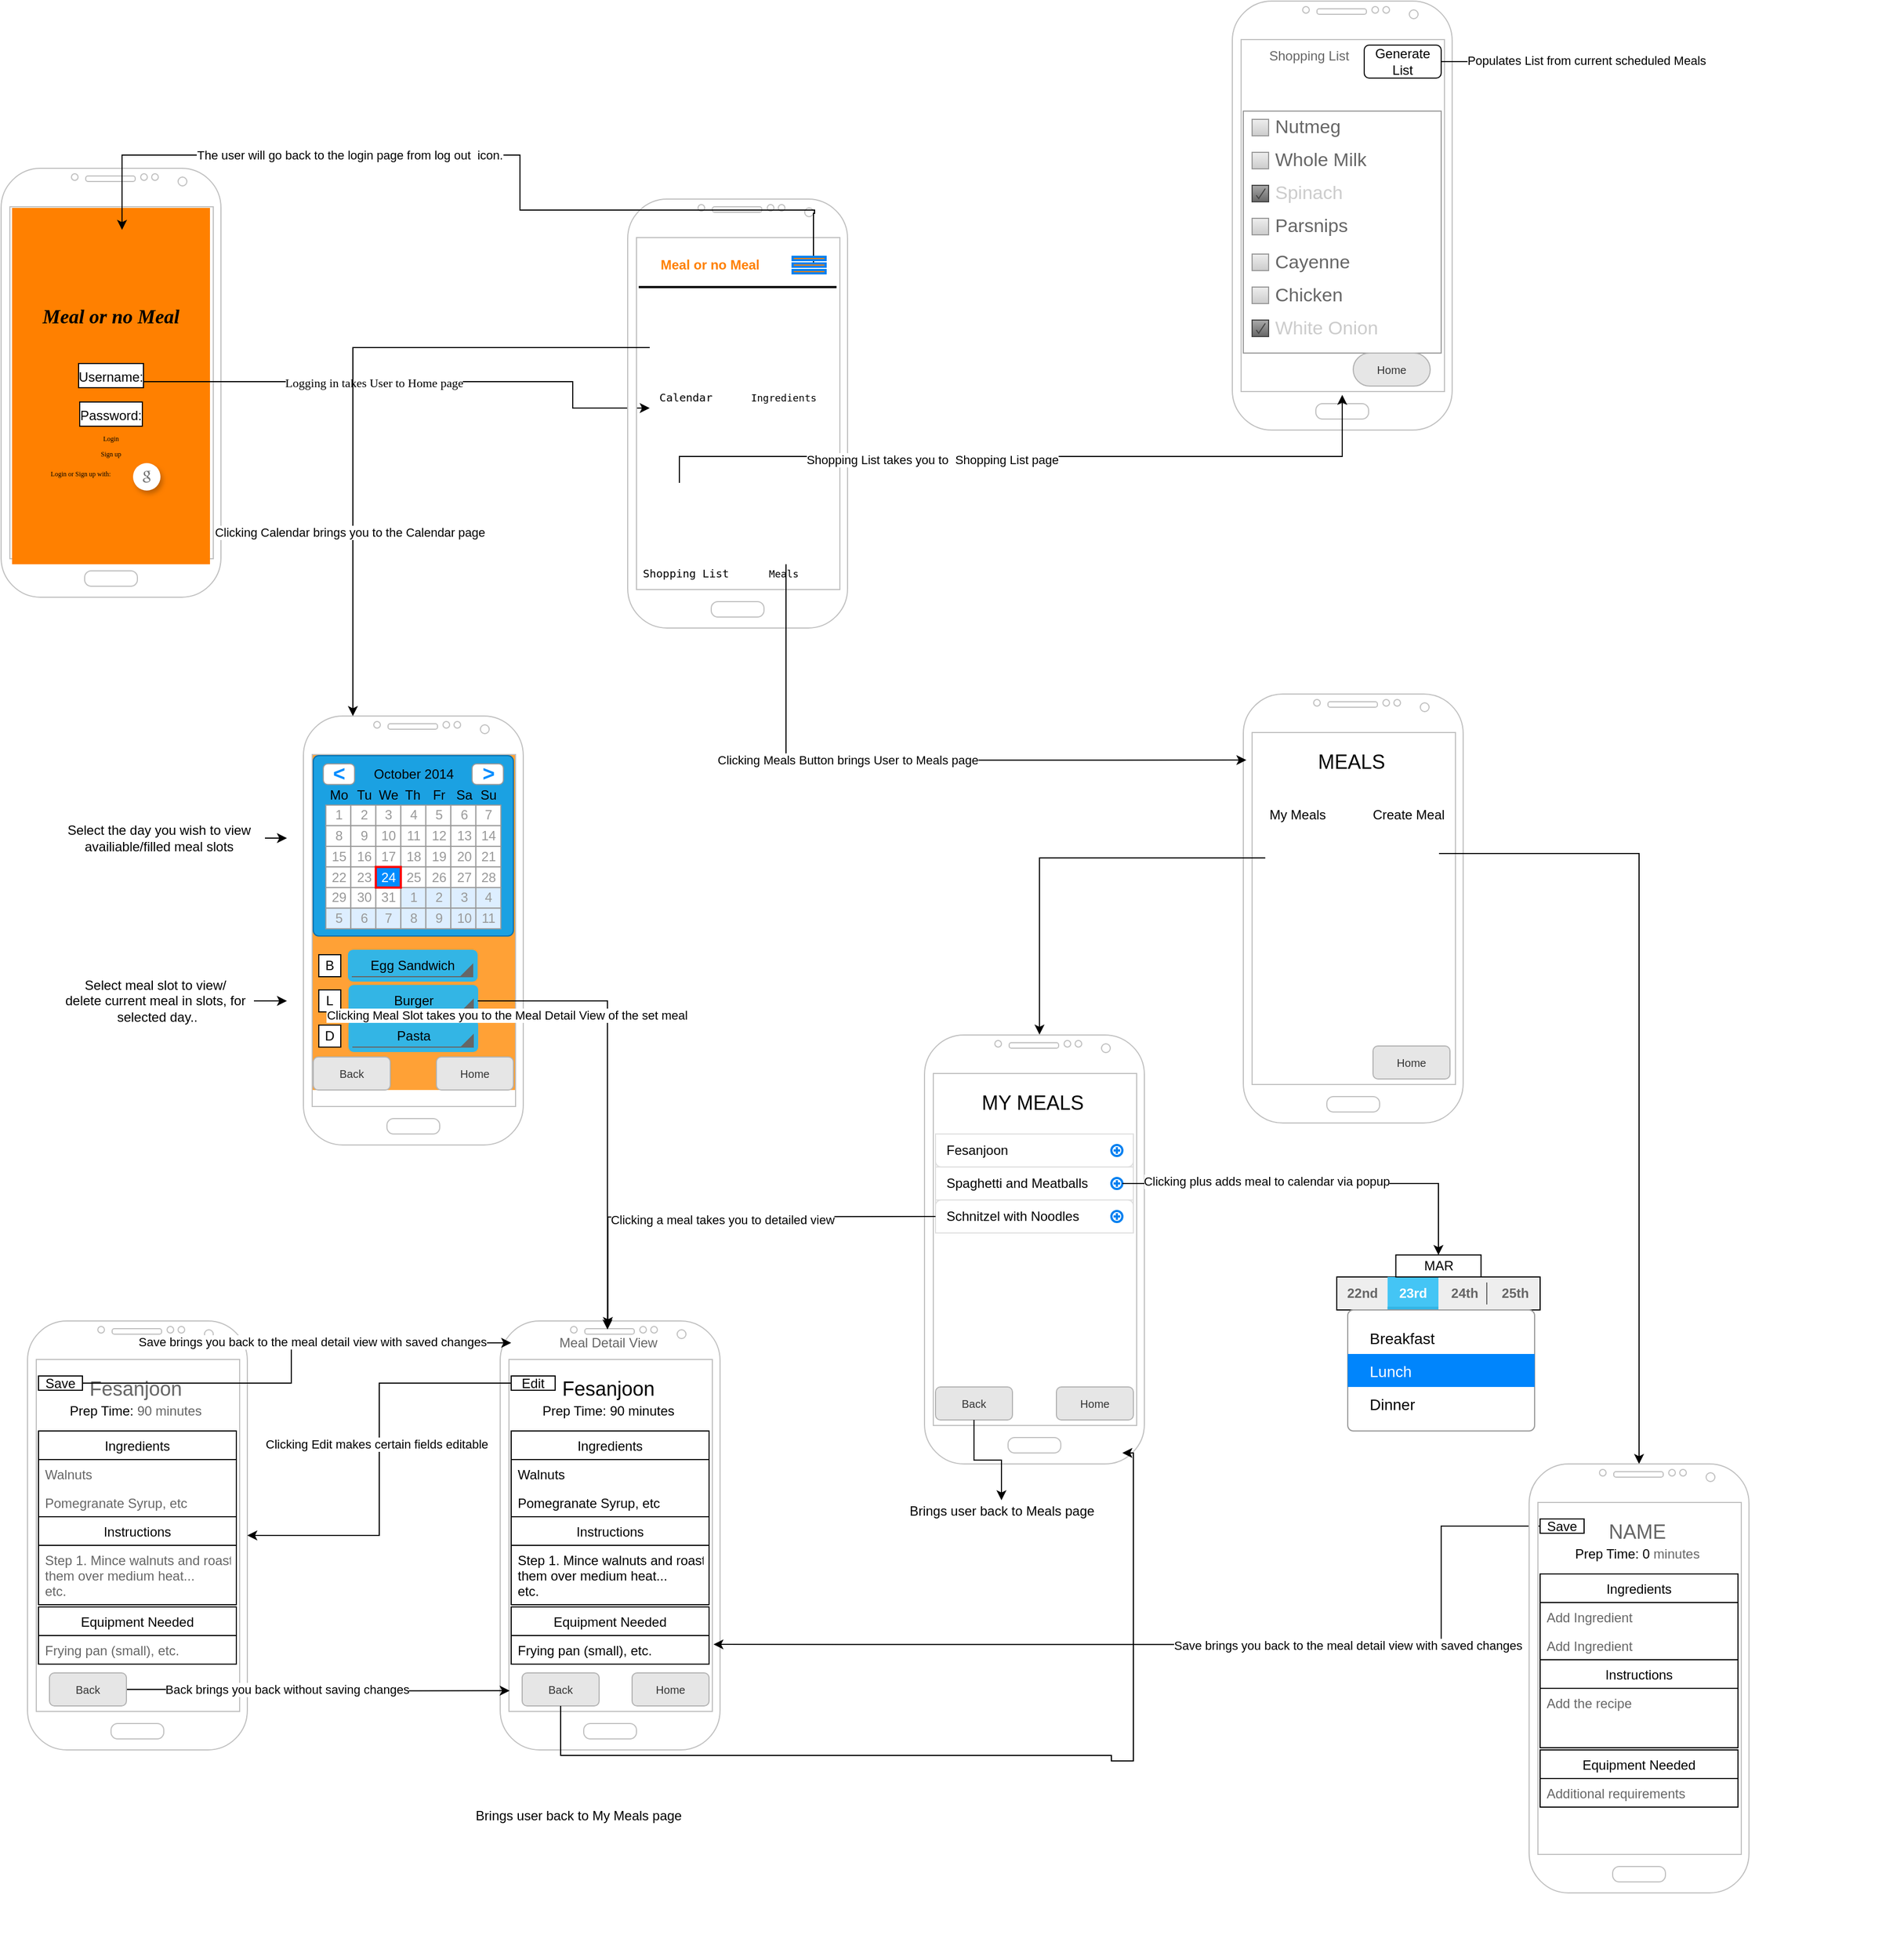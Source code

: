 <mxfile version="13.3.8" type="device"><diagram id="oNbhyCMyWjaZ20wmVKX5" name="Page-1"><mxGraphModel dx="3222" dy="2644" grid="1" gridSize="10" guides="1" tooltips="1" connect="1" arrows="1" fold="1" page="1" pageScale="1" pageWidth="850" pageHeight="1100" math="0" shadow="0"><root><mxCell id="0"/><mxCell id="1" parent="0"/><mxCell id="4vgPGl_dMvpKkUsppNpd-302" value="" style="group" parent="1" vertex="1" connectable="0"><mxGeometry x="-690" y="20" width="1610" height="1150" as="geometry"/></mxCell><mxCell id="4vgPGl_dMvpKkUsppNpd-1" value="" style="verticalLabelPosition=bottom;verticalAlign=top;html=1;shadow=0;dashed=0;strokeWidth=1;shape=mxgraph.android.phone2;strokeColor=#c0c0c0;" parent="4vgPGl_dMvpKkUsppNpd-302" vertex="1"><mxGeometry x="1030" width="200" height="390" as="geometry"/></mxCell><mxCell id="4vgPGl_dMvpKkUsppNpd-3" value="My Meals" style="text;html=1;align=center;verticalAlign=middle;resizable=0;points=[];autosize=1;" parent="4vgPGl_dMvpKkUsppNpd-1" vertex="1"><mxGeometry x="14" y="100" width="70" height="20" as="geometry"/></mxCell><mxCell id="4vgPGl_dMvpKkUsppNpd-4" value="&lt;font style=&quot;font-size: 18px&quot;&gt;MEALS&lt;/font&gt;" style="text;html=1;align=center;verticalAlign=middle;resizable=0;points=[];autosize=1;" parent="4vgPGl_dMvpKkUsppNpd-1" vertex="1"><mxGeometry x="58" y="52" width="80" height="20" as="geometry"/></mxCell><mxCell id="4vgPGl_dMvpKkUsppNpd-6" value="Create Meal" style="text;html=1;align=center;verticalAlign=middle;resizable=0;points=[];autosize=1;" parent="4vgPGl_dMvpKkUsppNpd-1" vertex="1"><mxGeometry x="110" y="100" width="80" height="20" as="geometry"/></mxCell><mxCell id="4vgPGl_dMvpKkUsppNpd-2" value="" style="shape=image;html=1;verticalAlign=top;verticalLabelPosition=bottom;labelBackgroundColor=#ffffff;imageAspect=0;aspect=fixed;image=https://cdn0.iconfinder.com/data/icons/hotel-services-48/64/__11._breakfast-128.png" parent="4vgPGl_dMvpKkUsppNpd-302" vertex="1"><mxGeometry x="1050" y="120" width="58" height="58" as="geometry"/></mxCell><mxCell id="4vgPGl_dMvpKkUsppNpd-5" value="" style="shape=image;html=1;verticalAlign=top;verticalLabelPosition=bottom;labelBackgroundColor=#ffffff;imageAspect=0;aspect=fixed;image=https://cdn3.iconfinder.com/data/icons/doing-housework-part-1/64/house-42-128.png" parent="4vgPGl_dMvpKkUsppNpd-302" vertex="1"><mxGeometry x="1158" y="120" width="50" height="50" as="geometry"/></mxCell><mxCell id="4vgPGl_dMvpKkUsppNpd-11" value="" style="verticalLabelPosition=bottom;verticalAlign=top;html=1;shadow=0;dashed=0;strokeWidth=1;shape=mxgraph.android.phone2;strokeColor=#c0c0c0;" parent="4vgPGl_dMvpKkUsppNpd-302" vertex="1"><mxGeometry x="740" y="310" width="200" height="390" as="geometry"/></mxCell><mxCell id="4vgPGl_dMvpKkUsppNpd-13" value="&lt;font style=&quot;font-size: 18px&quot;&gt;MY MEALS&lt;/font&gt;" style="text;html=1;align=center;verticalAlign=middle;resizable=0;points=[];autosize=1;" parent="4vgPGl_dMvpKkUsppNpd-11" vertex="1"><mxGeometry x="43" y="52" width="110" height="20" as="geometry"/></mxCell><mxCell id="4vgPGl_dMvpKkUsppNpd-43" style="edgeStyle=orthogonalEdgeStyle;rounded=0;orthogonalLoop=1;jettySize=auto;html=1;entryX=0.523;entryY=-0.001;entryDx=0;entryDy=0;entryPerimeter=0;" parent="4vgPGl_dMvpKkUsppNpd-302" source="4vgPGl_dMvpKkUsppNpd-2" target="4vgPGl_dMvpKkUsppNpd-11" edge="1"><mxGeometry relative="1" as="geometry"/></mxCell><mxCell id="4vgPGl_dMvpKkUsppNpd-45" value="" style="html=1;shadow=0;dashed=0;shape=mxgraph.bootstrap.rrect;rSize=5;strokeColor=#DFDFDF;html=1;whiteSpace=wrap;fillColor=#FFFFFF;fontColor=#000000;" parent="4vgPGl_dMvpKkUsppNpd-302" vertex="1"><mxGeometry x="750" y="400" width="180" height="80" as="geometry"/></mxCell><mxCell id="4vgPGl_dMvpKkUsppNpd-46" value="Schnitzel with Noodles" style="strokeColor=inherit;fillColor=inherit;gradientColor=inherit;fontColor=inherit;html=1;shadow=0;dashed=0;shape=mxgraph.bootstrap.topButton;rSize=5;perimeter=none;whiteSpace=wrap;resizeWidth=1;align=left;spacing=10;" parent="4vgPGl_dMvpKkUsppNpd-45" vertex="1"><mxGeometry width="180" height="30" relative="1" as="geometry"><mxPoint y="60" as="offset"/></mxGeometry></mxCell><mxCell id="4vgPGl_dMvpKkUsppNpd-47" value="Spaghetti and Meatballs" style="strokeColor=inherit;fillColor=inherit;gradientColor=inherit;fontColor=inherit;html=1;shadow=0;dashed=0;perimeter=none;whiteSpace=wrap;resizeWidth=1;align=left;spacing=10;" parent="4vgPGl_dMvpKkUsppNpd-45" vertex="1"><mxGeometry width="180" height="30" relative="1" as="geometry"><mxPoint y="30" as="offset"/></mxGeometry></mxCell><mxCell id="4vgPGl_dMvpKkUsppNpd-48" value="Fesanjoon" style="strokeColor=inherit;fillColor=inherit;gradientColor=inherit;fontColor=inherit;html=1;shadow=0;dashed=0;shape=mxgraph.bootstrap.bottomButton;rSize=5;perimeter=none;whiteSpace=wrap;resizeWidth=1;resizeHeight=0;align=left;spacing=10;" parent="4vgPGl_dMvpKkUsppNpd-45" vertex="1"><mxGeometry y="1" width="180" height="30" relative="1" as="geometry"><mxPoint y="-80" as="offset"/></mxGeometry></mxCell><mxCell id="4vgPGl_dMvpKkUsppNpd-120" value="" style="html=1;verticalLabelPosition=bottom;align=center;labelBackgroundColor=#ffffff;verticalAlign=top;strokeWidth=2;strokeColor=#0080F0;shadow=0;dashed=0;shape=mxgraph.ios7.icons.add;" parent="4vgPGl_dMvpKkUsppNpd-45" vertex="1"><mxGeometry x="160" y="70" width="10" height="10" as="geometry"/></mxCell><mxCell id="4vgPGl_dMvpKkUsppNpd-121" value="" style="html=1;verticalLabelPosition=bottom;align=center;labelBackgroundColor=#ffffff;verticalAlign=top;strokeWidth=2;strokeColor=#0080F0;shadow=0;dashed=0;shape=mxgraph.ios7.icons.add;" parent="4vgPGl_dMvpKkUsppNpd-45" vertex="1"><mxGeometry x="160" y="40" width="10" height="10" as="geometry"/></mxCell><mxCell id="4vgPGl_dMvpKkUsppNpd-122" value="" style="html=1;verticalLabelPosition=bottom;align=center;labelBackgroundColor=#ffffff;verticalAlign=top;strokeWidth=2;strokeColor=#0080F0;shadow=0;dashed=0;shape=mxgraph.ios7.icons.add;" parent="4vgPGl_dMvpKkUsppNpd-45" vertex="1"><mxGeometry x="160" y="10" width="10" height="10" as="geometry"/></mxCell><mxCell id="4vgPGl_dMvpKkUsppNpd-180" value="Equipment Needed" style="swimlane;fontStyle=0;childLayout=stackLayout;horizontal=1;startSize=26;fillColor=none;horizontalStack=0;resizeParent=1;resizeParentMax=0;resizeLast=0;collapsible=1;marginBottom=0;strokeColor=#000000;" parent="4vgPGl_dMvpKkUsppNpd-302" vertex="1"><mxGeometry x="-66" y="830" width="180" height="52" as="geometry"><mxRectangle x="-250" y="800" width="90" height="26" as="alternateBounds"/></mxGeometry></mxCell><mxCell id="4vgPGl_dMvpKkUsppNpd-181" value="Frying pan (small), etc." style="text;strokeColor=none;fillColor=none;align=left;verticalAlign=top;spacingLeft=4;spacingRight=4;overflow=hidden;rotatable=0;points=[[0,0.5],[1,0.5]];portConstraint=eastwest;fontColor=#666666;" parent="4vgPGl_dMvpKkUsppNpd-180" vertex="1"><mxGeometry y="26" width="180" height="26" as="geometry"/></mxCell><mxCell id="4vgPGl_dMvpKkUsppNpd-178" value="Instructions" style="swimlane;fontStyle=0;childLayout=stackLayout;horizontal=1;startSize=26;fillColor=none;horizontalStack=0;resizeParent=1;resizeParentMax=0;resizeLast=0;collapsible=1;marginBottom=0;strokeColor=#000000;" parent="4vgPGl_dMvpKkUsppNpd-302" vertex="1"><mxGeometry x="-66" y="748" width="180" height="80" as="geometry"><mxRectangle x="-250" y="800" width="90" height="26" as="alternateBounds"/></mxGeometry></mxCell><mxCell id="4vgPGl_dMvpKkUsppNpd-179" value="Step 1. Mince walnuts and roast&#10;them over medium heat...&#10;etc." style="text;strokeColor=none;fillColor=none;align=left;verticalAlign=top;spacingLeft=4;spacingRight=4;overflow=hidden;rotatable=0;points=[[0,0.5],[1,0.5]];portConstraint=eastwest;fontColor=#666666;" parent="4vgPGl_dMvpKkUsppNpd-178" vertex="1"><mxGeometry y="26" width="180" height="54" as="geometry"/></mxCell><mxCell id="4vgPGl_dMvpKkUsppNpd-175" value="Ingredients" style="swimlane;fontStyle=0;childLayout=stackLayout;horizontal=1;startSize=26;fillColor=none;horizontalStack=0;resizeParent=1;resizeParentMax=0;resizeLast=0;collapsible=1;marginBottom=0;strokeColor=#000000;" parent="4vgPGl_dMvpKkUsppNpd-302" vertex="1"><mxGeometry x="-66" y="670" width="180" height="78" as="geometry"><mxRectangle x="-250" y="800" width="90" height="26" as="alternateBounds"/></mxGeometry></mxCell><mxCell id="4vgPGl_dMvpKkUsppNpd-176" value="Walnuts" style="text;strokeColor=none;fillColor=none;align=left;verticalAlign=top;spacingLeft=4;spacingRight=4;overflow=hidden;rotatable=0;points=[[0,0.5],[1,0.5]];portConstraint=eastwest;fontColor=#666666;" parent="4vgPGl_dMvpKkUsppNpd-175" vertex="1"><mxGeometry y="26" width="180" height="26" as="geometry"/></mxCell><mxCell id="4vgPGl_dMvpKkUsppNpd-177" value="Pomegranate Syrup, etc" style="text;strokeColor=none;fillColor=none;align=left;verticalAlign=top;spacingLeft=4;spacingRight=4;overflow=hidden;rotatable=0;points=[[0,0.5],[1,0.5]];portConstraint=eastwest;fontColor=#666666;" parent="4vgPGl_dMvpKkUsppNpd-175" vertex="1"><mxGeometry y="52" width="180" height="26" as="geometry"/></mxCell><mxCell id="4vgPGl_dMvpKkUsppNpd-164" value="Equipment Needed" style="swimlane;fontStyle=0;childLayout=stackLayout;horizontal=1;startSize=26;fillColor=none;horizontalStack=0;resizeParent=1;resizeParentMax=0;resizeLast=0;collapsible=1;marginBottom=0;strokeColor=#000000;" parent="4vgPGl_dMvpKkUsppNpd-302" vertex="1"><mxGeometry x="364" y="830" width="180" height="52" as="geometry"><mxRectangle x="-250" y="800" width="90" height="26" as="alternateBounds"/></mxGeometry></mxCell><mxCell id="4vgPGl_dMvpKkUsppNpd-165" value="Frying pan (small), etc." style="text;strokeColor=none;fillColor=none;align=left;verticalAlign=top;spacingLeft=4;spacingRight=4;overflow=hidden;rotatable=0;points=[[0,0.5],[1,0.5]];portConstraint=eastwest;" parent="4vgPGl_dMvpKkUsppNpd-164" vertex="1"><mxGeometry y="26" width="180" height="26" as="geometry"/></mxCell><mxCell id="4vgPGl_dMvpKkUsppNpd-151" value="Instructions" style="swimlane;fontStyle=0;childLayout=stackLayout;horizontal=1;startSize=26;fillColor=none;horizontalStack=0;resizeParent=1;resizeParentMax=0;resizeLast=0;collapsible=1;marginBottom=0;strokeColor=#000000;" parent="4vgPGl_dMvpKkUsppNpd-302" vertex="1"><mxGeometry x="364" y="748" width="180" height="80" as="geometry"><mxRectangle x="-250" y="800" width="90" height="26" as="alternateBounds"/></mxGeometry></mxCell><mxCell id="4vgPGl_dMvpKkUsppNpd-155" value="Step 1. Mince walnuts and roast&#10;them over medium heat...&#10;etc." style="text;strokeColor=none;fillColor=none;align=left;verticalAlign=top;spacingLeft=4;spacingRight=4;overflow=hidden;rotatable=0;points=[[0,0.5],[1,0.5]];portConstraint=eastwest;" parent="4vgPGl_dMvpKkUsppNpd-151" vertex="1"><mxGeometry y="26" width="180" height="54" as="geometry"/></mxCell><mxCell id="4vgPGl_dMvpKkUsppNpd-146" value="Ingredients" style="swimlane;fontStyle=0;childLayout=stackLayout;horizontal=1;startSize=26;fillColor=none;horizontalStack=0;resizeParent=1;resizeParentMax=0;resizeLast=0;collapsible=1;marginBottom=0;strokeColor=#000000;" parent="4vgPGl_dMvpKkUsppNpd-302" vertex="1"><mxGeometry x="364" y="670" width="180" height="78" as="geometry"><mxRectangle x="-250" y="800" width="90" height="26" as="alternateBounds"/></mxGeometry></mxCell><mxCell id="4vgPGl_dMvpKkUsppNpd-147" value="Walnuts" style="text;strokeColor=none;fillColor=none;align=left;verticalAlign=top;spacingLeft=4;spacingRight=4;overflow=hidden;rotatable=0;points=[[0,0.5],[1,0.5]];portConstraint=eastwest;" parent="4vgPGl_dMvpKkUsppNpd-146" vertex="1"><mxGeometry y="26" width="180" height="26" as="geometry"/></mxCell><mxCell id="4vgPGl_dMvpKkUsppNpd-148" value="Pomegranate Syrup, etc" style="text;strokeColor=none;fillColor=none;align=left;verticalAlign=top;spacingLeft=4;spacingRight=4;overflow=hidden;rotatable=0;points=[[0,0.5],[1,0.5]];portConstraint=eastwest;" parent="4vgPGl_dMvpKkUsppNpd-146" vertex="1"><mxGeometry y="52" width="180" height="26" as="geometry"/></mxCell><mxCell id="4vgPGl_dMvpKkUsppNpd-196" value="Equipment Needed" style="swimlane;fontStyle=0;childLayout=stackLayout;horizontal=1;startSize=26;fillColor=none;horizontalStack=0;resizeParent=1;resizeParentMax=0;resizeLast=0;collapsible=1;marginBottom=0;strokeColor=#000000;" parent="4vgPGl_dMvpKkUsppNpd-302" vertex="1"><mxGeometry x="1300" y="960" width="180" height="52" as="geometry"><mxRectangle x="-250" y="800" width="90" height="26" as="alternateBounds"/></mxGeometry></mxCell><mxCell id="4vgPGl_dMvpKkUsppNpd-197" value="Additional requirements" style="text;strokeColor=none;fillColor=none;align=left;verticalAlign=top;spacingLeft=4;spacingRight=4;overflow=hidden;rotatable=0;points=[[0,0.5],[1,0.5]];portConstraint=eastwest;fontColor=#666666;" parent="4vgPGl_dMvpKkUsppNpd-196" vertex="1"><mxGeometry y="26" width="180" height="26" as="geometry"/></mxCell><mxCell id="4vgPGl_dMvpKkUsppNpd-194" value="Instructions" style="swimlane;fontStyle=0;childLayout=stackLayout;horizontal=1;startSize=26;fillColor=none;horizontalStack=0;resizeParent=1;resizeParentMax=0;resizeLast=0;collapsible=1;marginBottom=0;strokeColor=#000000;" parent="4vgPGl_dMvpKkUsppNpd-302" vertex="1"><mxGeometry x="1300" y="878" width="180" height="80" as="geometry"><mxRectangle x="-250" y="800" width="90" height="26" as="alternateBounds"/></mxGeometry></mxCell><mxCell id="4vgPGl_dMvpKkUsppNpd-195" value="Add the recipe" style="text;strokeColor=none;fillColor=none;align=left;verticalAlign=top;spacingLeft=4;spacingRight=4;overflow=hidden;rotatable=0;points=[[0,0.5],[1,0.5]];portConstraint=eastwest;fontColor=#666666;" parent="4vgPGl_dMvpKkUsppNpd-194" vertex="1"><mxGeometry y="26" width="180" height="54" as="geometry"/></mxCell><mxCell id="4vgPGl_dMvpKkUsppNpd-191" value="Ingredients" style="swimlane;fontStyle=0;childLayout=stackLayout;horizontal=1;startSize=26;fillColor=none;horizontalStack=0;resizeParent=1;resizeParentMax=0;resizeLast=0;collapsible=1;marginBottom=0;strokeColor=#000000;" parent="4vgPGl_dMvpKkUsppNpd-302" vertex="1"><mxGeometry x="1300" y="800" width="180" height="78" as="geometry"><mxRectangle x="-250" y="800" width="90" height="26" as="alternateBounds"/></mxGeometry></mxCell><mxCell id="4vgPGl_dMvpKkUsppNpd-192" value="Add Ingredient" style="text;strokeColor=none;fillColor=none;align=left;verticalAlign=top;spacingLeft=4;spacingRight=4;overflow=hidden;rotatable=0;points=[[0,0.5],[1,0.5]];portConstraint=eastwest;fontColor=#666666;" parent="4vgPGl_dMvpKkUsppNpd-191" vertex="1"><mxGeometry y="26" width="180" height="26" as="geometry"/></mxCell><mxCell id="4vgPGl_dMvpKkUsppNpd-193" value="Add Ingredient" style="text;strokeColor=none;fillColor=none;align=left;verticalAlign=top;spacingLeft=4;spacingRight=4;overflow=hidden;rotatable=0;points=[[0,0.5],[1,0.5]];portConstraint=eastwest;fontColor=#666666;" parent="4vgPGl_dMvpKkUsppNpd-191" vertex="1"><mxGeometry y="52" width="180" height="26" as="geometry"/></mxCell><mxCell id="4vgPGl_dMvpKkUsppNpd-49" value="" style="verticalLabelPosition=bottom;verticalAlign=top;html=1;shadow=0;dashed=0;strokeWidth=1;shape=mxgraph.android.phone2;strokeColor=#c0c0c0;" parent="4vgPGl_dMvpKkUsppNpd-302" vertex="1"><mxGeometry x="354" y="570" width="200" height="390" as="geometry"/></mxCell><mxCell id="4vgPGl_dMvpKkUsppNpd-50" value="&lt;font style=&quot;font-size: 18px&quot;&gt;Fesanjoon&lt;br&gt;&lt;/font&gt;" style="text;html=1;align=center;verticalAlign=middle;resizable=0;points=[];autosize=1;" parent="4vgPGl_dMvpKkUsppNpd-49" vertex="1"><mxGeometry x="48" y="52" width="100" height="20" as="geometry"/></mxCell><mxCell id="4vgPGl_dMvpKkUsppNpd-156" value="Prep Time: 90 minutes" style="text;html=1;align=center;verticalAlign=middle;resizable=0;points=[];autosize=1;" parent="4vgPGl_dMvpKkUsppNpd-49" vertex="1"><mxGeometry x="28" y="72" width="140" height="20" as="geometry"/></mxCell><mxCell id="4vgPGl_dMvpKkUsppNpd-224" value="Meal Detail View" style="text;html=1;align=center;verticalAlign=middle;resizable=0;points=[];autosize=1;fontColor=#666666;" parent="4vgPGl_dMvpKkUsppNpd-49" vertex="1"><mxGeometry x="48" y="10" width="100" height="20" as="geometry"/></mxCell><mxCell id="4vgPGl_dMvpKkUsppNpd-118" style="edgeStyle=orthogonalEdgeStyle;rounded=0;orthogonalLoop=1;jettySize=auto;html=1;entryX=0.49;entryY=0.014;entryDx=0;entryDy=0;entryPerimeter=0;" parent="4vgPGl_dMvpKkUsppNpd-302" target="4vgPGl_dMvpKkUsppNpd-49" edge="1"><mxGeometry relative="1" as="geometry"><mxPoint x="750" y="475" as="sourcePoint"/></mxGeometry></mxCell><mxCell id="4vgPGl_dMvpKkUsppNpd-119" value="Clicking a meal takes you to detailed view" style="edgeLabel;html=1;align=center;verticalAlign=middle;resizable=0;points=[];" parent="4vgPGl_dMvpKkUsppNpd-118" vertex="1" connectable="0"><mxGeometry x="-0.022" y="2" relative="1" as="geometry"><mxPoint as="offset"/></mxGeometry></mxCell><mxCell id="4vgPGl_dMvpKkUsppNpd-123" style="edgeStyle=orthogonalEdgeStyle;rounded=0;orthogonalLoop=1;jettySize=auto;html=1;entryX=0.5;entryY=0;entryDx=0;entryDy=0;" parent="4vgPGl_dMvpKkUsppNpd-302" source="4vgPGl_dMvpKkUsppNpd-121" target="4vgPGl_dMvpKkUsppNpd-133" edge="1"><mxGeometry relative="1" as="geometry"><mxPoint x="1070" y="430" as="targetPoint"/></mxGeometry></mxCell><mxCell id="4vgPGl_dMvpKkUsppNpd-144" value="Clicking plus adds meal to calendar via popup" style="edgeLabel;html=1;align=center;verticalAlign=middle;resizable=0;points=[];" parent="4vgPGl_dMvpKkUsppNpd-123" vertex="1" connectable="0"><mxGeometry x="-0.26" y="2" relative="1" as="geometry"><mxPoint as="offset"/></mxGeometry></mxCell><mxCell id="4vgPGl_dMvpKkUsppNpd-143" value="" style="group" parent="4vgPGl_dMvpKkUsppNpd-302" vertex="1" connectable="0"><mxGeometry x="1115" y="510" width="185" height="160" as="geometry"/></mxCell><mxCell id="4vgPGl_dMvpKkUsppNpd-124" value="" style="strokeWidth=1;html=1;shadow=0;dashed=0;shape=mxgraph.android.rrect;rSize=0;fillColor=#eeeeee;perimeterSpacing=1;" parent="4vgPGl_dMvpKkUsppNpd-143" vertex="1"><mxGeometry y="20" width="185" height="30" as="geometry"/></mxCell><mxCell id="4vgPGl_dMvpKkUsppNpd-125" value="22nd" style="strokeWidth=1;html=1;shadow=0;dashed=0;shape=mxgraph.android.anchor;fontStyle=1;fontColor=#666666;" parent="4vgPGl_dMvpKkUsppNpd-124" vertex="1"><mxGeometry width="46.25" height="30" as="geometry"/></mxCell><mxCell id="4vgPGl_dMvpKkUsppNpd-126" value="23rd" style="strokeWidth=1;html=1;shadow=0;dashed=0;shape=mxgraph.android.rrect;rSize=0;fontStyle=1;fillColor=#44c5f5;strokeColor=none;fontColor=#ffffff;" parent="4vgPGl_dMvpKkUsppNpd-124" vertex="1"><mxGeometry x="46.25" width="46.25" height="30" as="geometry"/></mxCell><mxCell id="4vgPGl_dMvpKkUsppNpd-127" value="" style="strokeWidth=1;html=1;shadow=0;dashed=0;shape=mxgraph.android.rrect;rSize=0;fillColor=#33b5e5;strokeColor=none;" parent="4vgPGl_dMvpKkUsppNpd-126" vertex="1"><mxGeometry y="27" width="46.25" height="3" as="geometry"/></mxCell><mxCell id="4vgPGl_dMvpKkUsppNpd-128" value="24th" style="strokeWidth=1;html=1;shadow=0;dashed=0;shape=mxgraph.android.anchor;fontStyle=1;fontColor=#666666;" parent="4vgPGl_dMvpKkUsppNpd-124" vertex="1"><mxGeometry x="92.5" width="46.25" height="30" as="geometry"/></mxCell><mxCell id="4vgPGl_dMvpKkUsppNpd-129" value="25th" style="strokeWidth=1;html=1;shadow=0;dashed=0;shape=mxgraph.android.anchor;fontStyle=1;fontColor=#666666;" parent="4vgPGl_dMvpKkUsppNpd-124" vertex="1"><mxGeometry x="138.75" width="46.25" height="30" as="geometry"/></mxCell><mxCell id="4vgPGl_dMvpKkUsppNpd-130" value="" style="shape=line;strokeColor=#666666;direction=south;" parent="4vgPGl_dMvpKkUsppNpd-124" vertex="1"><mxGeometry x="131.5" y="5" width="10" height="20" as="geometry"/></mxCell><mxCell id="4vgPGl_dMvpKkUsppNpd-133" value="MAR" style="rounded=0;whiteSpace=wrap;html=1;" parent="4vgPGl_dMvpKkUsppNpd-143" vertex="1"><mxGeometry x="53.75" width="77.5" height="20" as="geometry"/></mxCell><mxCell id="4vgPGl_dMvpKkUsppNpd-134" value="" style="html=1;shadow=0;dashed=0;shape=mxgraph.bootstrap.rrect;rSize=5;fillColor=#ffffff;strokeColor=#999999;" parent="4vgPGl_dMvpKkUsppNpd-143" vertex="1"><mxGeometry x="10" y="50" width="170" height="110" as="geometry"/></mxCell><mxCell id="4vgPGl_dMvpKkUsppNpd-135" value="Breakfast" style="fillColor=none;strokeColor=none;align=left;spacing=20;fontSize=14;" parent="4vgPGl_dMvpKkUsppNpd-134" vertex="1"><mxGeometry width="170" height="30" relative="1" as="geometry"><mxPoint y="10" as="offset"/></mxGeometry></mxCell><mxCell id="4vgPGl_dMvpKkUsppNpd-136" value="Lunch" style="fillColor=#0085FC;strokeColor=none;fontColor=#ffffff;align=left;spacing=20;fontSize=14;" parent="4vgPGl_dMvpKkUsppNpd-134" vertex="1"><mxGeometry width="170" height="30" relative="1" as="geometry"><mxPoint y="40" as="offset"/></mxGeometry></mxCell><mxCell id="4vgPGl_dMvpKkUsppNpd-137" value="Dinner" style="fillColor=none;strokeColor=none;align=left;spacing=20;fontSize=14;" parent="4vgPGl_dMvpKkUsppNpd-134" vertex="1"><mxGeometry width="170" height="30" relative="1" as="geometry"><mxPoint y="70" as="offset"/></mxGeometry></mxCell><mxCell id="4vgPGl_dMvpKkUsppNpd-158" value="Edit" style="rounded=0;whiteSpace=wrap;html=1;strokeColor=#000000;" parent="4vgPGl_dMvpKkUsppNpd-302" vertex="1"><mxGeometry x="364" y="620" width="40" height="13" as="geometry"/></mxCell><mxCell id="4vgPGl_dMvpKkUsppNpd-169" value="Home" style="rounded=1;html=1;shadow=0;dashed=0;whiteSpace=wrap;fontSize=10;fillColor=#E6E6E6;align=center;strokeColor=#B3B3B3;fontColor=#333333;" parent="4vgPGl_dMvpKkUsppNpd-302" vertex="1"><mxGeometry x="860" y="630" width="70" height="30" as="geometry"/></mxCell><mxCell id="4vgPGl_dMvpKkUsppNpd-170" value="Home" style="rounded=1;html=1;shadow=0;dashed=0;whiteSpace=wrap;fontSize=10;fillColor=#E6E6E6;align=center;strokeColor=#B3B3B3;fontColor=#333333;" parent="4vgPGl_dMvpKkUsppNpd-302" vertex="1"><mxGeometry x="1148" y="320" width="70" height="30" as="geometry"/></mxCell><mxCell id="4vgPGl_dMvpKkUsppNpd-171" value="" style="verticalLabelPosition=bottom;verticalAlign=top;html=1;shadow=0;dashed=0;strokeWidth=1;shape=mxgraph.android.phone2;strokeColor=#c0c0c0;" parent="4vgPGl_dMvpKkUsppNpd-302" vertex="1"><mxGeometry x="-76" y="570" width="200" height="390" as="geometry"/></mxCell><mxCell id="4vgPGl_dMvpKkUsppNpd-172" value="&lt;font style=&quot;font-size: 18px&quot;&gt;Fesanjoon&lt;br&gt;&lt;/font&gt;" style="text;html=1;align=center;verticalAlign=middle;resizable=0;points=[];autosize=1;fontColor=#666666;" parent="4vgPGl_dMvpKkUsppNpd-171" vertex="1"><mxGeometry x="48" y="52" width="100" height="20" as="geometry"/></mxCell><mxCell id="4vgPGl_dMvpKkUsppNpd-173" value="Prep Time: &lt;font color=&quot;#666666&quot;&gt;90 minutes&lt;/font&gt;" style="text;html=1;align=center;verticalAlign=middle;resizable=0;points=[];autosize=1;" parent="4vgPGl_dMvpKkUsppNpd-171" vertex="1"><mxGeometry x="28" y="72" width="140" height="20" as="geometry"/></mxCell><mxCell id="4vgPGl_dMvpKkUsppNpd-159" style="edgeStyle=orthogonalEdgeStyle;rounded=0;orthogonalLoop=1;jettySize=auto;html=1;" parent="4vgPGl_dMvpKkUsppNpd-302" source="4vgPGl_dMvpKkUsppNpd-158" target="4vgPGl_dMvpKkUsppNpd-171" edge="1"><mxGeometry relative="1" as="geometry"><mxPoint x="284" y="626.5" as="targetPoint"/></mxGeometry></mxCell><mxCell id="4vgPGl_dMvpKkUsppNpd-183" value="Clicking Edit makes certain fields editable&amp;nbsp;" style="edgeLabel;html=1;align=center;verticalAlign=middle;resizable=0;points=[];" parent="4vgPGl_dMvpKkUsppNpd-159" vertex="1" connectable="0"><mxGeometry x="-0.366" y="55" relative="1" as="geometry"><mxPoint x="-56" y="55" as="offset"/></mxGeometry></mxCell><mxCell id="4vgPGl_dMvpKkUsppNpd-199" style="edgeStyle=orthogonalEdgeStyle;rounded=0;orthogonalLoop=1;jettySize=auto;html=1;entryX=0.05;entryY=0.051;entryDx=0;entryDy=0;entryPerimeter=0;fontColor=#666666;" parent="4vgPGl_dMvpKkUsppNpd-302" source="4vgPGl_dMvpKkUsppNpd-174" target="4vgPGl_dMvpKkUsppNpd-49" edge="1"><mxGeometry relative="1" as="geometry"/></mxCell><mxCell id="4vgPGl_dMvpKkUsppNpd-200" value="&lt;font color=&quot;#000000&quot;&gt;Save brings you back to the meal detail view with saved changes&lt;br&gt;&lt;/font&gt;" style="edgeLabel;html=1;align=center;verticalAlign=middle;resizable=0;points=[];fontColor=#666666;" parent="4vgPGl_dMvpKkUsppNpd-199" vertex="1" connectable="0"><mxGeometry x="0.15" y="1" relative="1" as="geometry"><mxPoint as="offset"/></mxGeometry></mxCell><mxCell id="4vgPGl_dMvpKkUsppNpd-333" value="&lt;font color=&quot;#000000&quot;&gt;&lt;br&gt;&lt;/font&gt;" style="edgeLabel;html=1;align=center;verticalAlign=middle;resizable=0;points=[];fontColor=#666666;" parent="4vgPGl_dMvpKkUsppNpd-199" vertex="1" connectable="0"><mxGeometry x="0.15" y="1" relative="1" as="geometry"><mxPoint x="711.67" y="161.16" as="offset"/></mxGeometry></mxCell><mxCell id="4vgPGl_dMvpKkUsppNpd-174" value="Save" style="rounded=0;whiteSpace=wrap;html=1;strokeColor=#000000;" parent="4vgPGl_dMvpKkUsppNpd-302" vertex="1"><mxGeometry x="-66" y="620" width="40" height="13" as="geometry"/></mxCell><mxCell id="4vgPGl_dMvpKkUsppNpd-184" value="Home" style="rounded=1;html=1;shadow=0;dashed=0;whiteSpace=wrap;fontSize=10;fillColor=#E6E6E6;align=center;strokeColor=#B3B3B3;fontColor=#333333;" parent="4vgPGl_dMvpKkUsppNpd-302" vertex="1"><mxGeometry x="474" y="890" width="70" height="30" as="geometry"/></mxCell><mxCell id="4vgPGl_dMvpKkUsppNpd-185" value="Back" style="rounded=1;html=1;shadow=0;dashed=0;whiteSpace=wrap;fontSize=10;fillColor=#E6E6E6;align=center;strokeColor=#B3B3B3;fontColor=#333333;" parent="4vgPGl_dMvpKkUsppNpd-302" vertex="1"><mxGeometry x="750" y="630" width="70" height="30" as="geometry"/></mxCell><mxCell id="4vgPGl_dMvpKkUsppNpd-186" value="Back" style="rounded=1;html=1;shadow=0;dashed=0;whiteSpace=wrap;fontSize=10;fillColor=#E6E6E6;align=center;strokeColor=#B3B3B3;fontColor=#333333;" parent="4vgPGl_dMvpKkUsppNpd-302" vertex="1"><mxGeometry x="374" y="890" width="70" height="30" as="geometry"/></mxCell><mxCell id="4vgPGl_dMvpKkUsppNpd-198" style="edgeStyle=orthogonalEdgeStyle;rounded=0;orthogonalLoop=1;jettySize=auto;html=1;fontColor=#666666;" parent="4vgPGl_dMvpKkUsppNpd-302" source="4vgPGl_dMvpKkUsppNpd-5" target="4vgPGl_dMvpKkUsppNpd-187" edge="1"><mxGeometry relative="1" as="geometry"/></mxCell><mxCell id="4vgPGl_dMvpKkUsppNpd-202" style="edgeStyle=orthogonalEdgeStyle;rounded=0;orthogonalLoop=1;jettySize=auto;html=1;entryX=0.043;entryY=0.862;entryDx=0;entryDy=0;entryPerimeter=0;fontColor=#666666;" parent="4vgPGl_dMvpKkUsppNpd-302" source="4vgPGl_dMvpKkUsppNpd-201" target="4vgPGl_dMvpKkUsppNpd-49" edge="1"><mxGeometry relative="1" as="geometry"/></mxCell><mxCell id="4vgPGl_dMvpKkUsppNpd-203" value="&lt;font color=&quot;#000000&quot;&gt;Back brings you back without saving changes&lt;/font&gt;" style="edgeLabel;html=1;align=center;verticalAlign=middle;resizable=0;points=[];fontColor=#666666;" parent="4vgPGl_dMvpKkUsppNpd-202" vertex="1" connectable="0"><mxGeometry x="-0.164" relative="1" as="geometry"><mxPoint as="offset"/></mxGeometry></mxCell><mxCell id="4vgPGl_dMvpKkUsppNpd-201" value="Back" style="rounded=1;html=1;shadow=0;dashed=0;whiteSpace=wrap;fontSize=10;fillColor=#E6E6E6;align=center;strokeColor=#B3B3B3;fontColor=#333333;" parent="4vgPGl_dMvpKkUsppNpd-302" vertex="1"><mxGeometry x="-56" y="890" width="70" height="30" as="geometry"/></mxCell><mxCell id="4vgPGl_dMvpKkUsppNpd-214" value="&lt;font color=&quot;#000000&quot;&gt;Brings user back to My Meals page&lt;br&gt;&lt;/font&gt;" style="text;html=1;align=center;verticalAlign=middle;resizable=0;points=[];autosize=1;fontColor=#666666;" parent="4vgPGl_dMvpKkUsppNpd-302" vertex="1"><mxGeometry x="325" y="1010" width="200" height="20" as="geometry"/></mxCell><mxCell id="4vgPGl_dMvpKkUsppNpd-216" style="edgeStyle=orthogonalEdgeStyle;rounded=0;orthogonalLoop=1;jettySize=auto;html=1;fontColor=#666666;" parent="4vgPGl_dMvpKkUsppNpd-302" source="4vgPGl_dMvpKkUsppNpd-186" edge="1"><mxGeometry relative="1" as="geometry"><mxPoint x="920" y="690" as="targetPoint"/><Array as="points"><mxPoint x="409" y="965"/><mxPoint x="910" y="965"/><mxPoint x="910" y="970"/><mxPoint x="930" y="970"/></Array></mxGeometry></mxCell><mxCell id="4vgPGl_dMvpKkUsppNpd-218" value="&lt;font color=&quot;#000000&quot;&gt;Brings user back to Meals page&lt;br&gt;&lt;/font&gt;" style="text;html=1;align=center;verticalAlign=middle;resizable=0;points=[];autosize=1;fontColor=#666666;" parent="4vgPGl_dMvpKkUsppNpd-302" vertex="1"><mxGeometry x="720" y="733" width="180" height="20" as="geometry"/></mxCell><mxCell id="4vgPGl_dMvpKkUsppNpd-219" style="edgeStyle=orthogonalEdgeStyle;rounded=0;orthogonalLoop=1;jettySize=auto;html=1;fontColor=#666666;" parent="4vgPGl_dMvpKkUsppNpd-302" source="4vgPGl_dMvpKkUsppNpd-185" target="4vgPGl_dMvpKkUsppNpd-218" edge="1"><mxGeometry relative="1" as="geometry"/></mxCell><mxCell id="4vgPGl_dMvpKkUsppNpd-331" style="edgeStyle=orthogonalEdgeStyle;rounded=0;orthogonalLoop=1;jettySize=auto;html=1;entryX=0.97;entryY=0.754;entryDx=0;entryDy=0;entryPerimeter=0;fontColor=#666666;" parent="4vgPGl_dMvpKkUsppNpd-302" source="4vgPGl_dMvpKkUsppNpd-190" target="4vgPGl_dMvpKkUsppNpd-49" edge="1"><mxGeometry relative="1" as="geometry"><Array as="points"><mxPoint x="1210" y="757"/><mxPoint x="1210" y="864"/></Array></mxGeometry></mxCell><mxCell id="4vgPGl_dMvpKkUsppNpd-334" value="&lt;span style=&quot;color: rgb(0 , 0 , 0)&quot;&gt;Save brings you back to the meal detail view with saved changes&lt;/span&gt;" style="edgeLabel;html=1;align=center;verticalAlign=middle;resizable=0;points=[];fontColor=#666666;" parent="4vgPGl_dMvpKkUsppNpd-331" vertex="1" connectable="0"><mxGeometry x="-0.2" y="2" relative="1" as="geometry"><mxPoint x="61.4" y="-1.17" as="offset"/></mxGeometry></mxCell><mxCell id="4vgPGl_dMvpKkUsppNpd-190" value="Save" style="rounded=0;whiteSpace=wrap;html=1;strokeColor=#000000;" parent="4vgPGl_dMvpKkUsppNpd-302" vertex="1"><mxGeometry x="1300" y="750" width="40" height="13" as="geometry"/></mxCell><mxCell id="4vgPGl_dMvpKkUsppNpd-187" value="" style="verticalLabelPosition=bottom;verticalAlign=top;html=1;shadow=0;dashed=0;strokeWidth=1;shape=mxgraph.android.phone2;strokeColor=#c0c0c0;" parent="4vgPGl_dMvpKkUsppNpd-302" vertex="1"><mxGeometry x="1290" y="700" width="200" height="390" as="geometry"/></mxCell><mxCell id="4vgPGl_dMvpKkUsppNpd-188" value="&lt;font style=&quot;font-size: 18px&quot;&gt;NAME&lt;br&gt;&lt;/font&gt;" style="text;html=1;align=center;verticalAlign=middle;resizable=0;points=[];autosize=1;fontColor=#666666;" parent="4vgPGl_dMvpKkUsppNpd-187" vertex="1"><mxGeometry x="63" y="52" width="70" height="20" as="geometry"/></mxCell><mxCell id="4vgPGl_dMvpKkUsppNpd-189" value="Prep Time: 0&lt;font color=&quot;#666666&quot;&gt;&amp;nbsp;minutes&lt;/font&gt;" style="text;html=1;align=center;verticalAlign=middle;resizable=0;points=[];autosize=1;" parent="4vgPGl_dMvpKkUsppNpd-187" vertex="1"><mxGeometry x="33" y="72" width="130" height="20" as="geometry"/></mxCell><mxCell id="4vgPGl_dMvpKkUsppNpd-301" value="" style="group" parent="4vgPGl_dMvpKkUsppNpd-302" vertex="1" connectable="0"><mxGeometry x="-50" y="20" width="700" height="390" as="geometry"/></mxCell><mxCell id="4vgPGl_dMvpKkUsppNpd-291" value="Select meal slot to view/&lt;br&gt;delete current meal in slots, for&lt;br&gt;&amp;nbsp;selected day.." style="text;html=1;align=center;verticalAlign=middle;resizable=0;points=[];autosize=1;" parent="4vgPGl_dMvpKkUsppNpd-301" vertex="1"><mxGeometry y="234" width="180" height="50" as="geometry"/></mxCell><mxCell id="4vgPGl_dMvpKkUsppNpd-293" value="Select the day you wish to view&amp;nbsp;&lt;br&gt;availiable/filled meal slots&amp;nbsp;" style="text;html=1;align=center;verticalAlign=middle;resizable=0;points=[];autosize=1;" parent="4vgPGl_dMvpKkUsppNpd-301" vertex="1"><mxGeometry y="96" width="190" height="30" as="geometry"/></mxCell><mxCell id="4vgPGl_dMvpKkUsppNpd-295" value="Breakfast" style="text;html=1;align=center;verticalAlign=middle;resizable=0;points=[];autosize=1;fontSize=17;fontColor=#FFFFFF;" parent="4vgPGl_dMvpKkUsppNpd-301" vertex="1"><mxGeometry x="555" y="50" width="90" height="20" as="geometry"/></mxCell><mxCell id="-h7FDHHu-OGC7Q3wJvx--15" value="" style="group" vertex="1" connectable="0" parent="4vgPGl_dMvpKkUsppNpd-301"><mxGeometry x="210" width="215" height="390" as="geometry"/></mxCell><mxCell id="4vgPGl_dMvpKkUsppNpd-227" value="" style="verticalLabelPosition=bottom;verticalAlign=top;html=1;shadow=0;dashed=0;strokeWidth=1;strokeColor=none;shape=rect;labelBackgroundColor=none;labelBorderColor=none;fillColor=#FFA136;" parent="-h7FDHHu-OGC7Q3wJvx--15" vertex="1"><mxGeometry x="23" y="21" width="186" height="319" as="geometry"/></mxCell><mxCell id="4vgPGl_dMvpKkUsppNpd-228" value="" style="verticalLabelPosition=bottom;verticalAlign=top;html=1;shadow=0;dashed=0;strokeWidth=1;shape=mxgraph.android.phone2;strokeColor=#c0c0c0;fontColor=#FFFFFF;" parent="-h7FDHHu-OGC7Q3wJvx--15" vertex="1"><mxGeometry x="15" width="200" height="390" as="geometry"/></mxCell><mxCell id="4vgPGl_dMvpKkUsppNpd-230" value="" style="strokeWidth=1;html=1;shadow=0;dashed=0;shape=mxgraph.android.rect;rounded=1;fillColor=#33b5e5;strokeColor=#33b5e5;" parent="-h7FDHHu-OGC7Q3wJvx--15" vertex="1"><mxGeometry x="56" y="213" width="117" height="28" as="geometry"/></mxCell><mxCell id="4vgPGl_dMvpKkUsppNpd-231" value="&lt;font color=&quot;#000000&quot;&gt;Egg Sandwich&lt;/font&gt;" style="strokeWidth=1;html=1;shadow=0;dashed=0;shape=mxgraph.android.spinner2;fontStyle=0;fontColor=#ffffff;align=center;verticalAlign=middle;strokeColor=#666666;fillColor=#666666;" parent="4vgPGl_dMvpKkUsppNpd-230" vertex="1"><mxGeometry x="3" y="4" width="110" height="20" as="geometry"/></mxCell><mxCell id="4vgPGl_dMvpKkUsppNpd-232" value="" style="strokeWidth=1;html=1;shadow=0;dashed=0;shape=mxgraph.android.rect;rounded=1;fillColor=#33b5e5;strokeColor=#33b5e5;" parent="-h7FDHHu-OGC7Q3wJvx--15" vertex="1"><mxGeometry x="56.5" y="245" width="117" height="28" as="geometry"/></mxCell><mxCell id="4vgPGl_dMvpKkUsppNpd-233" value="&lt;font color=&quot;#000000&quot;&gt;Burger&lt;/font&gt;" style="strokeWidth=1;html=1;shadow=0;dashed=0;shape=mxgraph.android.spinner2;fontStyle=0;fontColor=#ffffff;align=center;verticalAlign=middle;strokeColor=#666666;fillColor=#666666;" parent="4vgPGl_dMvpKkUsppNpd-232" vertex="1"><mxGeometry x="3" y="4" width="110" height="20" as="geometry"/></mxCell><mxCell id="4vgPGl_dMvpKkUsppNpd-234" value="" style="strokeWidth=1;html=1;shadow=0;dashed=0;shape=mxgraph.android.rect;rounded=1;fillColor=#33b5e5;strokeColor=#33b5e5;" parent="-h7FDHHu-OGC7Q3wJvx--15" vertex="1"><mxGeometry x="56.5" y="277" width="117" height="28" as="geometry"/></mxCell><mxCell id="4vgPGl_dMvpKkUsppNpd-235" value="&lt;font color=&quot;#000000&quot;&gt;Pasta&lt;/font&gt;" style="strokeWidth=1;html=1;shadow=0;dashed=0;shape=mxgraph.android.spinner2;fontStyle=0;fontColor=#ffffff;align=center;verticalAlign=middle;strokeColor=#666666;fillColor=#666666;" parent="4vgPGl_dMvpKkUsppNpd-234" vertex="1"><mxGeometry x="3" y="4" width="110" height="20" as="geometry"/></mxCell><mxCell id="4vgPGl_dMvpKkUsppNpd-237" value="" style="strokeWidth=1;shadow=0;dashed=0;align=center;html=1;shape=mxgraph.mockup.forms.rrect;rSize=5;strokeColor=#006EAF;fillColor=#1ba1e2;fontFamily=Lucida Console;" parent="-h7FDHHu-OGC7Q3wJvx--15" vertex="1"><mxGeometry x="24" y="36" width="182" height="164" as="geometry"/></mxCell><mxCell id="4vgPGl_dMvpKkUsppNpd-238" value="October 2014" style="strokeWidth=1;shadow=0;dashed=0;align=center;html=1;shape=mxgraph.mockup.forms.anchor;" parent="4vgPGl_dMvpKkUsppNpd-237" vertex="1"><mxGeometry x="34.125" y="7.497" width="113.75" height="18.743" as="geometry"/></mxCell><mxCell id="4vgPGl_dMvpKkUsppNpd-239" value="&lt;" style="strokeWidth=1;shadow=0;dashed=0;align=center;html=1;shape=mxgraph.mockup.forms.rrect;rSize=4;strokeColor=#999999;fontColor=#008cff;fontSize=19;fontStyle=1;" parent="4vgPGl_dMvpKkUsppNpd-237" vertex="1"><mxGeometry x="9.1" y="7.497" width="28.438" height="18.743" as="geometry"/></mxCell><mxCell id="4vgPGl_dMvpKkUsppNpd-240" value="&gt;" style="strokeWidth=1;shadow=0;dashed=0;align=center;html=1;shape=mxgraph.mockup.forms.rrect;rSize=4;strokeColor=#999999;fontColor=#008cff;fontSize=19;fontStyle=1;" parent="4vgPGl_dMvpKkUsppNpd-237" vertex="1"><mxGeometry x="144.463" y="7.497" width="28.438" height="18.743" as="geometry"/></mxCell><mxCell id="4vgPGl_dMvpKkUsppNpd-241" value="&lt;font color=&quot;#000000&quot;&gt;Mo&lt;/font&gt;" style="strokeWidth=1;shadow=0;dashed=0;align=center;html=1;shape=mxgraph.mockup.forms.anchor;fontColor=#999999;" parent="4vgPGl_dMvpKkUsppNpd-237" vertex="1"><mxGeometry x="11.375" y="26.24" width="22.75" height="18.743" as="geometry"/></mxCell><mxCell id="4vgPGl_dMvpKkUsppNpd-242" value="Tu" style="strokeWidth=1;shadow=0;dashed=0;align=center;html=1;shape=mxgraph.mockup.forms.anchor;" parent="4vgPGl_dMvpKkUsppNpd-237" vertex="1"><mxGeometry x="34.125" y="26.24" width="22.75" height="18.743" as="geometry"/></mxCell><mxCell id="4vgPGl_dMvpKkUsppNpd-243" value="&lt;font color=&quot;#000000&quot;&gt;We&lt;/font&gt;" style="strokeWidth=1;shadow=0;dashed=0;align=center;html=1;shape=mxgraph.mockup.forms.anchor;fontColor=#999999;" parent="4vgPGl_dMvpKkUsppNpd-237" vertex="1"><mxGeometry x="56.875" y="26.24" width="22.75" height="18.743" as="geometry"/></mxCell><mxCell id="4vgPGl_dMvpKkUsppNpd-244" value="Th" style="strokeWidth=1;shadow=0;dashed=0;align=center;html=1;shape=mxgraph.mockup.forms.anchor;" parent="4vgPGl_dMvpKkUsppNpd-237" vertex="1"><mxGeometry x="79.63" y="26.24" width="20.38" height="18.74" as="geometry"/></mxCell><mxCell id="4vgPGl_dMvpKkUsppNpd-245" value="&lt;font color=&quot;#000000&quot;&gt;Fr&lt;/font&gt;" style="strokeWidth=1;shadow=0;dashed=0;align=center;html=1;shape=mxgraph.mockup.forms.anchor;fontColor=#999999;" parent="4vgPGl_dMvpKkUsppNpd-237" vertex="1"><mxGeometry x="102.375" y="26.24" width="22.75" height="18.743" as="geometry"/></mxCell><mxCell id="4vgPGl_dMvpKkUsppNpd-246" value="&lt;font color=&quot;#000000&quot;&gt;Sa&lt;/font&gt;" style="strokeWidth=1;shadow=0;dashed=0;align=center;html=1;shape=mxgraph.mockup.forms.anchor;fontColor=#999999;" parent="4vgPGl_dMvpKkUsppNpd-237" vertex="1"><mxGeometry x="125.125" y="26.24" width="22.75" height="18.743" as="geometry"/></mxCell><mxCell id="4vgPGl_dMvpKkUsppNpd-247" value="&lt;font color=&quot;#000000&quot;&gt;Su&lt;/font&gt;" style="strokeWidth=1;shadow=0;dashed=0;align=center;html=1;shape=mxgraph.mockup.forms.anchor;fontColor=#999999;" parent="4vgPGl_dMvpKkUsppNpd-237" vertex="1"><mxGeometry x="147.875" y="26.24" width="22.75" height="18.743" as="geometry"/></mxCell><mxCell id="4vgPGl_dMvpKkUsppNpd-248" value="1" style="strokeWidth=1;shadow=0;dashed=0;align=center;html=1;shape=mxgraph.mockup.forms.rrect;rSize=0;strokeColor=#999999;fontColor=#999999;" parent="4vgPGl_dMvpKkUsppNpd-237" vertex="1"><mxGeometry x="11.375" y="44.983" width="22.75" height="18.743" as="geometry"/></mxCell><mxCell id="4vgPGl_dMvpKkUsppNpd-249" value="2" style="strokeWidth=1;shadow=0;dashed=0;align=center;html=1;shape=mxgraph.mockup.forms.rrect;rSize=0;strokeColor=#999999;fontColor=#999999;" parent="4vgPGl_dMvpKkUsppNpd-237" vertex="1"><mxGeometry x="34.125" y="44.983" width="22.75" height="18.743" as="geometry"/></mxCell><mxCell id="4vgPGl_dMvpKkUsppNpd-250" value="3" style="strokeWidth=1;shadow=0;dashed=0;align=center;html=1;shape=mxgraph.mockup.forms.rrect;rSize=0;strokeColor=#999999;fontColor=#999999;" parent="4vgPGl_dMvpKkUsppNpd-237" vertex="1"><mxGeometry x="56.875" y="44.983" width="22.75" height="18.743" as="geometry"/></mxCell><mxCell id="4vgPGl_dMvpKkUsppNpd-251" value="4" style="strokeWidth=1;shadow=0;dashed=0;align=center;html=1;shape=mxgraph.mockup.forms.rrect;rSize=0;strokeColor=#999999;fontColor=#999999;" parent="4vgPGl_dMvpKkUsppNpd-237" vertex="1"><mxGeometry x="79.625" y="44.983" width="22.75" height="18.743" as="geometry"/></mxCell><mxCell id="4vgPGl_dMvpKkUsppNpd-252" value="5" style="strokeWidth=1;shadow=0;dashed=0;align=center;html=1;shape=mxgraph.mockup.forms.rrect;rSize=0;strokeColor=#999999;fontColor=#999999;" parent="4vgPGl_dMvpKkUsppNpd-237" vertex="1"><mxGeometry x="102.375" y="44.983" width="22.75" height="18.743" as="geometry"/></mxCell><mxCell id="4vgPGl_dMvpKkUsppNpd-253" value="6" style="strokeWidth=1;shadow=0;dashed=0;align=center;html=1;shape=mxgraph.mockup.forms.rrect;rSize=0;strokeColor=#999999;fontColor=#999999;" parent="4vgPGl_dMvpKkUsppNpd-237" vertex="1"><mxGeometry x="125.125" y="44.983" width="22.75" height="18.743" as="geometry"/></mxCell><mxCell id="4vgPGl_dMvpKkUsppNpd-254" value="7" style="strokeWidth=1;shadow=0;dashed=0;align=center;html=1;shape=mxgraph.mockup.forms.rrect;rSize=0;strokeColor=#999999;fontColor=#999999;" parent="4vgPGl_dMvpKkUsppNpd-237" vertex="1"><mxGeometry x="147.875" y="44.983" width="22.75" height="18.743" as="geometry"/></mxCell><mxCell id="4vgPGl_dMvpKkUsppNpd-255" value="8" style="strokeWidth=1;shadow=0;dashed=0;align=center;html=1;shape=mxgraph.mockup.forms.rrect;rSize=0;strokeColor=#999999;fontColor=#999999;" parent="4vgPGl_dMvpKkUsppNpd-237" vertex="1"><mxGeometry x="11.375" y="63.726" width="22.75" height="18.743" as="geometry"/></mxCell><mxCell id="4vgPGl_dMvpKkUsppNpd-256" value="9" style="strokeWidth=1;shadow=0;dashed=0;align=center;html=1;shape=mxgraph.mockup.forms.rrect;rSize=0;strokeColor=#999999;fontColor=#999999;" parent="4vgPGl_dMvpKkUsppNpd-237" vertex="1"><mxGeometry x="34.125" y="63.726" width="22.75" height="18.743" as="geometry"/></mxCell><mxCell id="4vgPGl_dMvpKkUsppNpd-257" value="10" style="strokeWidth=1;shadow=0;dashed=0;align=center;html=1;shape=mxgraph.mockup.forms.rrect;rSize=0;strokeColor=#999999;fontColor=#999999;" parent="4vgPGl_dMvpKkUsppNpd-237" vertex="1"><mxGeometry x="56.875" y="63.726" width="22.75" height="18.743" as="geometry"/></mxCell><mxCell id="4vgPGl_dMvpKkUsppNpd-258" value="11" style="strokeWidth=1;shadow=0;dashed=0;align=center;html=1;shape=mxgraph.mockup.forms.rrect;rSize=0;strokeColor=#999999;fontColor=#999999;" parent="4vgPGl_dMvpKkUsppNpd-237" vertex="1"><mxGeometry x="79.625" y="63.726" width="22.75" height="18.743" as="geometry"/></mxCell><mxCell id="4vgPGl_dMvpKkUsppNpd-259" value="12" style="strokeWidth=1;shadow=0;dashed=0;align=center;html=1;shape=mxgraph.mockup.forms.rrect;rSize=0;strokeColor=#999999;fontColor=#999999;" parent="4vgPGl_dMvpKkUsppNpd-237" vertex="1"><mxGeometry x="102.375" y="63.726" width="22.75" height="18.743" as="geometry"/></mxCell><mxCell id="4vgPGl_dMvpKkUsppNpd-260" value="13" style="strokeWidth=1;shadow=0;dashed=0;align=center;html=1;shape=mxgraph.mockup.forms.rrect;rSize=0;strokeColor=#999999;fontColor=#999999;" parent="4vgPGl_dMvpKkUsppNpd-237" vertex="1"><mxGeometry x="125.125" y="63.726" width="22.75" height="18.743" as="geometry"/></mxCell><mxCell id="4vgPGl_dMvpKkUsppNpd-261" value="14" style="strokeWidth=1;shadow=0;dashed=0;align=center;html=1;shape=mxgraph.mockup.forms.rrect;rSize=0;strokeColor=#999999;fontColor=#999999;" parent="4vgPGl_dMvpKkUsppNpd-237" vertex="1"><mxGeometry x="147.875" y="63.726" width="22.75" height="18.743" as="geometry"/></mxCell><mxCell id="4vgPGl_dMvpKkUsppNpd-262" value="15" style="strokeWidth=1;shadow=0;dashed=0;align=center;html=1;shape=mxgraph.mockup.forms.rrect;rSize=0;strokeColor=#999999;fontColor=#999999;" parent="4vgPGl_dMvpKkUsppNpd-237" vertex="1"><mxGeometry x="11.375" y="82.469" width="22.75" height="18.743" as="geometry"/></mxCell><mxCell id="4vgPGl_dMvpKkUsppNpd-263" value="16" style="strokeWidth=1;shadow=0;dashed=0;align=center;html=1;shape=mxgraph.mockup.forms.rrect;rSize=0;strokeColor=#999999;fontColor=#999999;" parent="4vgPGl_dMvpKkUsppNpd-237" vertex="1"><mxGeometry x="34.125" y="82.469" width="22.75" height="18.743" as="geometry"/></mxCell><mxCell id="4vgPGl_dMvpKkUsppNpd-264" value="17" style="strokeWidth=1;shadow=0;dashed=0;align=center;html=1;shape=mxgraph.mockup.forms.rrect;rSize=0;strokeColor=#999999;fontColor=#999999;" parent="4vgPGl_dMvpKkUsppNpd-237" vertex="1"><mxGeometry x="56.875" y="82.469" width="22.75" height="18.743" as="geometry"/></mxCell><mxCell id="4vgPGl_dMvpKkUsppNpd-265" value="18" style="strokeWidth=1;shadow=0;dashed=0;align=center;html=1;shape=mxgraph.mockup.forms.rrect;rSize=0;strokeColor=#999999;fontColor=#999999;" parent="4vgPGl_dMvpKkUsppNpd-237" vertex="1"><mxGeometry x="79.625" y="82.469" width="22.75" height="18.743" as="geometry"/></mxCell><mxCell id="4vgPGl_dMvpKkUsppNpd-266" value="19" style="strokeWidth=1;shadow=0;dashed=0;align=center;html=1;shape=mxgraph.mockup.forms.rrect;rSize=0;strokeColor=#999999;fontColor=#999999;" parent="4vgPGl_dMvpKkUsppNpd-237" vertex="1"><mxGeometry x="102.375" y="82.469" width="22.75" height="18.743" as="geometry"/></mxCell><mxCell id="4vgPGl_dMvpKkUsppNpd-267" value="20" style="strokeWidth=1;shadow=0;dashed=0;align=center;html=1;shape=mxgraph.mockup.forms.rrect;rSize=0;strokeColor=#999999;fontColor=#999999;" parent="4vgPGl_dMvpKkUsppNpd-237" vertex="1"><mxGeometry x="125.125" y="82.469" width="22.75" height="18.743" as="geometry"/></mxCell><mxCell id="4vgPGl_dMvpKkUsppNpd-268" value="21" style="strokeWidth=1;shadow=0;dashed=0;align=center;html=1;shape=mxgraph.mockup.forms.rrect;rSize=0;strokeColor=#999999;fontColor=#999999;" parent="4vgPGl_dMvpKkUsppNpd-237" vertex="1"><mxGeometry x="147.875" y="82.469" width="22.75" height="18.743" as="geometry"/></mxCell><mxCell id="4vgPGl_dMvpKkUsppNpd-269" value="22" style="strokeWidth=1;shadow=0;dashed=0;align=center;html=1;shape=mxgraph.mockup.forms.rrect;rSize=0;strokeColor=#999999;fontColor=#999999;" parent="4vgPGl_dMvpKkUsppNpd-237" vertex="1"><mxGeometry x="11.375" y="101.211" width="22.75" height="18.743" as="geometry"/></mxCell><mxCell id="4vgPGl_dMvpKkUsppNpd-270" value="23" style="strokeWidth=1;shadow=0;dashed=0;align=center;html=1;shape=mxgraph.mockup.forms.rrect;rSize=0;strokeColor=#999999;fontColor=#999999;" parent="4vgPGl_dMvpKkUsppNpd-237" vertex="1"><mxGeometry x="34.125" y="101.211" width="22.75" height="18.743" as="geometry"/></mxCell><mxCell id="4vgPGl_dMvpKkUsppNpd-271" value="25" style="strokeWidth=1;shadow=0;dashed=0;align=center;html=1;shape=mxgraph.mockup.forms.rrect;rSize=0;strokeColor=#999999;fontColor=#999999;" parent="4vgPGl_dMvpKkUsppNpd-237" vertex="1"><mxGeometry x="79.625" y="101.211" width="22.75" height="18.743" as="geometry"/></mxCell><mxCell id="4vgPGl_dMvpKkUsppNpd-272" value="26" style="strokeWidth=1;shadow=0;dashed=0;align=center;html=1;shape=mxgraph.mockup.forms.rrect;rSize=0;strokeColor=#999999;fontColor=#999999;" parent="4vgPGl_dMvpKkUsppNpd-237" vertex="1"><mxGeometry x="102.375" y="101.211" width="22.75" height="18.743" as="geometry"/></mxCell><mxCell id="4vgPGl_dMvpKkUsppNpd-273" value="27" style="strokeWidth=1;shadow=0;dashed=0;align=center;html=1;shape=mxgraph.mockup.forms.rrect;rSize=0;strokeColor=#999999;fontColor=#999999;" parent="4vgPGl_dMvpKkUsppNpd-237" vertex="1"><mxGeometry x="125.125" y="101.211" width="22.75" height="18.743" as="geometry"/></mxCell><mxCell id="4vgPGl_dMvpKkUsppNpd-274" value="28" style="strokeWidth=1;shadow=0;dashed=0;align=center;html=1;shape=mxgraph.mockup.forms.rrect;rSize=0;strokeColor=#999999;fontColor=#999999;" parent="4vgPGl_dMvpKkUsppNpd-237" vertex="1"><mxGeometry x="147.875" y="101.211" width="22.75" height="18.743" as="geometry"/></mxCell><mxCell id="4vgPGl_dMvpKkUsppNpd-275" value="29" style="strokeWidth=1;shadow=0;dashed=0;align=center;html=1;shape=mxgraph.mockup.forms.rrect;rSize=0;strokeColor=#999999;fontColor=#999999;" parent="4vgPGl_dMvpKkUsppNpd-237" vertex="1"><mxGeometry x="11.375" y="119.954" width="22.75" height="18.743" as="geometry"/></mxCell><mxCell id="4vgPGl_dMvpKkUsppNpd-276" value="30" style="strokeWidth=1;shadow=0;dashed=0;align=center;html=1;shape=mxgraph.mockup.forms.rrect;rSize=0;strokeColor=#999999;fontColor=#999999;" parent="4vgPGl_dMvpKkUsppNpd-237" vertex="1"><mxGeometry x="34.125" y="119.954" width="22.75" height="18.743" as="geometry"/></mxCell><mxCell id="4vgPGl_dMvpKkUsppNpd-277" value="31" style="strokeWidth=1;shadow=0;dashed=0;align=center;html=1;shape=mxgraph.mockup.forms.rrect;rSize=0;strokeColor=#999999;fontColor=#999999;" parent="4vgPGl_dMvpKkUsppNpd-237" vertex="1"><mxGeometry x="56.875" y="119.954" width="22.75" height="18.743" as="geometry"/></mxCell><mxCell id="4vgPGl_dMvpKkUsppNpd-278" value="1" style="strokeWidth=1;shadow=0;dashed=0;align=center;html=1;shape=mxgraph.mockup.forms.rrect;rSize=0;strokeColor=#999999;fontColor=#999999;fillColor=#ddeeff;" parent="4vgPGl_dMvpKkUsppNpd-237" vertex="1"><mxGeometry x="79.625" y="119.954" width="22.75" height="18.743" as="geometry"/></mxCell><mxCell id="4vgPGl_dMvpKkUsppNpd-279" value="2" style="strokeWidth=1;shadow=0;dashed=0;align=center;html=1;shape=mxgraph.mockup.forms.rrect;rSize=0;strokeColor=#999999;fontColor=#999999;fillColor=#ddeeff;" parent="4vgPGl_dMvpKkUsppNpd-237" vertex="1"><mxGeometry x="102.375" y="119.954" width="22.75" height="18.743" as="geometry"/></mxCell><mxCell id="4vgPGl_dMvpKkUsppNpd-280" value="3" style="strokeWidth=1;shadow=0;dashed=0;align=center;html=1;shape=mxgraph.mockup.forms.rrect;rSize=0;strokeColor=#999999;fontColor=#999999;fillColor=#ddeeff;" parent="4vgPGl_dMvpKkUsppNpd-237" vertex="1"><mxGeometry x="125.125" y="119.954" width="22.75" height="18.743" as="geometry"/></mxCell><mxCell id="4vgPGl_dMvpKkUsppNpd-281" value="4" style="strokeWidth=1;shadow=0;dashed=0;align=center;html=1;shape=mxgraph.mockup.forms.rrect;rSize=0;strokeColor=#999999;fontColor=#999999;fillColor=#ddeeff;" parent="4vgPGl_dMvpKkUsppNpd-237" vertex="1"><mxGeometry x="147.875" y="119.954" width="22.75" height="18.743" as="geometry"/></mxCell><mxCell id="4vgPGl_dMvpKkUsppNpd-282" value="5" style="strokeWidth=1;shadow=0;dashed=0;align=center;html=1;shape=mxgraph.mockup.forms.rrect;rSize=0;strokeColor=#999999;fontColor=#999999;fillColor=#ddeeff;" parent="4vgPGl_dMvpKkUsppNpd-237" vertex="1"><mxGeometry x="11.375" y="138.697" width="22.75" height="18.743" as="geometry"/></mxCell><mxCell id="4vgPGl_dMvpKkUsppNpd-283" value="6" style="strokeWidth=1;shadow=0;dashed=0;align=center;html=1;shape=mxgraph.mockup.forms.rrect;rSize=0;strokeColor=#999999;fontColor=#999999;fillColor=#ddeeff;" parent="4vgPGl_dMvpKkUsppNpd-237" vertex="1"><mxGeometry x="34.125" y="138.697" width="22.75" height="18.743" as="geometry"/></mxCell><mxCell id="4vgPGl_dMvpKkUsppNpd-284" value="7" style="strokeWidth=1;shadow=0;dashed=0;align=center;html=1;shape=mxgraph.mockup.forms.rrect;rSize=0;strokeColor=#999999;fontColor=#999999;fillColor=#ddeeff;" parent="4vgPGl_dMvpKkUsppNpd-237" vertex="1"><mxGeometry x="56.875" y="138.697" width="22.75" height="18.743" as="geometry"/></mxCell><mxCell id="4vgPGl_dMvpKkUsppNpd-285" value="8" style="strokeWidth=1;shadow=0;dashed=0;align=center;html=1;shape=mxgraph.mockup.forms.rrect;rSize=0;strokeColor=#999999;fontColor=#999999;fillColor=#ddeeff;" parent="4vgPGl_dMvpKkUsppNpd-237" vertex="1"><mxGeometry x="79.625" y="138.697" width="22.75" height="18.743" as="geometry"/></mxCell><mxCell id="4vgPGl_dMvpKkUsppNpd-286" value="9" style="strokeWidth=1;shadow=0;dashed=0;align=center;html=1;shape=mxgraph.mockup.forms.rrect;rSize=0;strokeColor=#999999;fontColor=#999999;fillColor=#ddeeff;" parent="4vgPGl_dMvpKkUsppNpd-237" vertex="1"><mxGeometry x="102.375" y="138.697" width="22.75" height="18.743" as="geometry"/></mxCell><mxCell id="4vgPGl_dMvpKkUsppNpd-287" value="10" style="strokeWidth=1;shadow=0;dashed=0;align=center;html=1;shape=mxgraph.mockup.forms.rrect;rSize=0;strokeColor=#999999;fontColor=#999999;fillColor=#ddeeff;" parent="4vgPGl_dMvpKkUsppNpd-237" vertex="1"><mxGeometry x="125.125" y="138.697" width="22.75" height="18.743" as="geometry"/></mxCell><mxCell id="4vgPGl_dMvpKkUsppNpd-288" value="11" style="strokeWidth=1;shadow=0;dashed=0;align=center;html=1;shape=mxgraph.mockup.forms.rrect;rSize=0;strokeColor=#999999;fontColor=#999999;fillColor=#ddeeff;" parent="4vgPGl_dMvpKkUsppNpd-237" vertex="1"><mxGeometry x="147.875" y="138.697" width="22.75" height="18.743" as="geometry"/></mxCell><mxCell id="4vgPGl_dMvpKkUsppNpd-289" value="24" style="strokeWidth=1;shadow=0;dashed=0;align=center;html=1;shape=mxgraph.mockup.forms.rrect;rSize=0;strokeColor=#ff0000;fontColor=#ffffff;strokeWidth=2;fillColor=#008cff;" parent="4vgPGl_dMvpKkUsppNpd-237" vertex="1"><mxGeometry x="56.875" y="101.211" width="22.75" height="18.743" as="geometry"/></mxCell><mxCell id="4vgPGl_dMvpKkUsppNpd-290" value="" style="edgeStyle=orthogonalEdgeStyle;curved=1;rounded=0;orthogonalLoop=1;jettySize=auto;html=1;" parent="-h7FDHHu-OGC7Q3wJvx--15" source="4vgPGl_dMvpKkUsppNpd-291" edge="1"><mxGeometry relative="1" as="geometry"><mxPoint y="259" as="targetPoint"/></mxGeometry></mxCell><mxCell id="4vgPGl_dMvpKkUsppNpd-292" value="" style="edgeStyle=orthogonalEdgeStyle;curved=1;rounded=0;orthogonalLoop=1;jettySize=auto;html=1;" parent="-h7FDHHu-OGC7Q3wJvx--15" source="4vgPGl_dMvpKkUsppNpd-293" edge="1"><mxGeometry relative="1" as="geometry"><mxPoint y="111" as="targetPoint"/></mxGeometry></mxCell><mxCell id="-h7FDHHu-OGC7Q3wJvx--2" value="Back" style="rounded=1;html=1;shadow=0;dashed=0;whiteSpace=wrap;fontSize=10;fillColor=#E6E6E6;align=center;strokeColor=#B3B3B3;fontColor=#333333;" vertex="1" parent="-h7FDHHu-OGC7Q3wJvx--15"><mxGeometry x="24" y="310" width="70" height="30" as="geometry"/></mxCell><mxCell id="-h7FDHHu-OGC7Q3wJvx--1" value="Home" style="rounded=1;html=1;shadow=0;dashed=0;whiteSpace=wrap;fontSize=10;fillColor=#E6E6E6;align=center;strokeColor=#B3B3B3;fontColor=#333333;" vertex="1" parent="-h7FDHHu-OGC7Q3wJvx--15"><mxGeometry x="136" y="310" width="70" height="30" as="geometry"/></mxCell><mxCell id="-h7FDHHu-OGC7Q3wJvx--10" value="B" style="rounded=0;whiteSpace=wrap;html=1;" vertex="1" parent="-h7FDHHu-OGC7Q3wJvx--15"><mxGeometry x="29" y="217" width="20" height="20" as="geometry"/></mxCell><mxCell id="-h7FDHHu-OGC7Q3wJvx--11" value="L" style="rounded=0;whiteSpace=wrap;html=1;" vertex="1" parent="-h7FDHHu-OGC7Q3wJvx--15"><mxGeometry x="29" y="249" width="20" height="20" as="geometry"/></mxCell><mxCell id="-h7FDHHu-OGC7Q3wJvx--12" value="D" style="rounded=0;whiteSpace=wrap;html=1;" vertex="1" parent="-h7FDHHu-OGC7Q3wJvx--15"><mxGeometry x="29" y="281" width="20" height="20" as="geometry"/></mxCell><mxCell id="-h7FDHHu-OGC7Q3wJvx--21" style="edgeStyle=orthogonalEdgeStyle;rounded=0;orthogonalLoop=1;jettySize=auto;html=1;entryX=0.488;entryY=0.02;entryDx=0;entryDy=0;entryPerimeter=0;" edge="1" parent="4vgPGl_dMvpKkUsppNpd-302" source="4vgPGl_dMvpKkUsppNpd-232" target="4vgPGl_dMvpKkUsppNpd-49"><mxGeometry relative="1" as="geometry"/></mxCell><mxCell id="-h7FDHHu-OGC7Q3wJvx--22" value="Clicking Meal Slot takes you to the Meal Detail View of the set meal" style="edgeLabel;html=1;align=center;verticalAlign=middle;resizable=0;points=[];" vertex="1" connectable="0" parent="-h7FDHHu-OGC7Q3wJvx--21"><mxGeometry x="-0.374" y="-92" relative="1" as="geometry"><mxPoint as="offset"/></mxGeometry></mxCell><mxCell id="-h7FDHHu-OGC7Q3wJvx--13" value="" style="group" vertex="1" connectable="0" parent="1"><mxGeometry x="-790" y="-470" width="770" height="430" as="geometry"/></mxCell><mxCell id="4vgPGl_dMvpKkUsppNpd-330" value="" style="group" parent="-h7FDHHu-OGC7Q3wJvx--13" vertex="1" connectable="0"><mxGeometry width="770" height="430" as="geometry"/></mxCell><mxCell id="4vgPGl_dMvpKkUsppNpd-303" value="" style="verticalLabelPosition=bottom;verticalAlign=top;html=1;shadow=0;dashed=0;strokeWidth=1;shape=mxgraph.android.phone2;strokeColor=#c0c0c0;" parent="4vgPGl_dMvpKkUsppNpd-330" vertex="1"><mxGeometry y="12" width="200" height="390" as="geometry"/></mxCell><mxCell id="4vgPGl_dMvpKkUsppNpd-304" value="" style="verticalLabelPosition=bottom;verticalAlign=top;html=1;shadow=0;dashed=0;strokeWidth=1;strokeColor=none;shape=rect;fillColor=#FF8000;" parent="4vgPGl_dMvpKkUsppNpd-330" vertex="1"><mxGeometry x="10" y="48" width="180" height="324" as="geometry"/></mxCell><mxCell id="4vgPGl_dMvpKkUsppNpd-305" value="&lt;font style=&quot;font-size: 18px;&quot;&gt;Meal or no Meal&lt;/font&gt;" style="text;html=1;strokeColor=none;fillColor=none;align=center;verticalAlign=top;whiteSpace=wrap;rounded=0;fontSize=18;fontStyle=3;fontFamily=Verdana;" parent="4vgPGl_dMvpKkUsppNpd-330" vertex="1"><mxGeometry x="10" y="130" width="180" height="60" as="geometry"/></mxCell><mxCell id="4vgPGl_dMvpKkUsppNpd-306" style="edgeStyle=orthogonalEdgeStyle;rounded=0;orthogonalLoop=1;jettySize=auto;html=1;exitX=0.75;exitY=0;exitDx=0;exitDy=0;fontFamily=Verdana;fontSize=6;" parent="4vgPGl_dMvpKkUsppNpd-330" source="4vgPGl_dMvpKkUsppNpd-308" edge="1"><mxGeometry relative="1" as="geometry"><mxPoint x="590" y="230" as="targetPoint"/><Array as="points"><mxPoint x="115" y="206"/><mxPoint x="520" y="206"/><mxPoint x="520" y="230"/></Array></mxGeometry></mxCell><mxCell id="4vgPGl_dMvpKkUsppNpd-307" value="&lt;font style=&quot;font-size: 11px&quot;&gt;Logging in takes User to Home page&lt;br&gt;&lt;/font&gt;" style="edgeLabel;html=1;align=center;verticalAlign=middle;resizable=0;points=[];fontSize=6;fontFamily=Verdana;" parent="4vgPGl_dMvpKkUsppNpd-306" vertex="1" connectable="0"><mxGeometry x="0.237" y="-1" relative="1" as="geometry"><mxPoint x="-79" as="offset"/></mxGeometry></mxCell><mxCell id="4vgPGl_dMvpKkUsppNpd-308" value="&lt;font style=&quot;font-size: 12px&quot;&gt;&lt;font style=&quot;font-size: 12px&quot;&gt;Username&lt;/font&gt;:&lt;/font&gt;" style="text;html=1;strokeColor=none;fillColor=none;align=center;verticalAlign=middle;whiteSpace=wrap;rounded=0;fontSize=18;labelBackgroundColor=#ffffff;labelBorderColor=#000000;" parent="4vgPGl_dMvpKkUsppNpd-330" vertex="1"><mxGeometry x="70" y="190" width="60" height="20" as="geometry"/></mxCell><mxCell id="4vgPGl_dMvpKkUsppNpd-309" value="&lt;font style=&quot;font-size: 12px&quot;&gt;Password:&lt;/font&gt;" style="text;html=1;strokeColor=none;fillColor=none;align=center;verticalAlign=middle;whiteSpace=wrap;rounded=0;labelBackgroundColor=#ffffff;fontSize=18;labelBorderColor=#000000;" parent="4vgPGl_dMvpKkUsppNpd-330" vertex="1"><mxGeometry x="80" y="225" width="40" height="20" as="geometry"/></mxCell><mxCell id="4vgPGl_dMvpKkUsppNpd-310" value="Login&lt;br&gt;&lt;br&gt;Sign up" style="text;html=1;strokeColor=none;fillColor=none;align=center;verticalAlign=middle;whiteSpace=wrap;rounded=0;labelBackgroundColor=none;fontFamily=Verdana;fontSize=6;" parent="4vgPGl_dMvpKkUsppNpd-330" vertex="1"><mxGeometry x="60" y="255" width="80" height="20" as="geometry"/></mxCell><mxCell id="4vgPGl_dMvpKkUsppNpd-311" value="" style="shape=ellipse;dashed=0;strokeColor=none;shadow=1;fontSize=13;align=center;verticalAlign=top;labelPosition=center;verticalLabelPosition=bottom;html=1;aspect=fixed;labelBackgroundColor=none;" parent="4vgPGl_dMvpKkUsppNpd-330" vertex="1"><mxGeometry x="120" y="280" width="25" height="25" as="geometry"/></mxCell><mxCell id="4vgPGl_dMvpKkUsppNpd-312" value="" style="dashed=0;html=1;shape=mxgraph.gmdl.google;strokeColor=none;fillColor=#737373;shadow=0;" parent="4vgPGl_dMvpKkUsppNpd-311" vertex="1"><mxGeometry x="8.929" y="7.143" width="7.143" height="10.714" as="geometry"/></mxCell><mxCell id="4vgPGl_dMvpKkUsppNpd-313" value="&lt;font style=&quot;font-size: 6px&quot;&gt;Login or Sign up with:&lt;/font&gt;" style="text;html=1;strokeColor=none;fillColor=none;align=center;verticalAlign=middle;whiteSpace=wrap;rounded=0;labelBackgroundColor=none;fontFamily=Verdana;fontSize=6;" parent="4vgPGl_dMvpKkUsppNpd-330" vertex="1"><mxGeometry x="40" y="275" width="65" height="30" as="geometry"/></mxCell><mxCell id="4vgPGl_dMvpKkUsppNpd-314" value="" style="verticalLabelPosition=bottom;verticalAlign=top;html=1;shadow=0;dashed=0;strokeWidth=1;shape=mxgraph.android.phone2;strokeColor=#c0c0c0;labelBackgroundColor=none;fontFamily=Verdana;fontSize=6;" parent="4vgPGl_dMvpKkUsppNpd-330" vertex="1"><mxGeometry x="570" y="40" width="200" height="390" as="geometry"/></mxCell><mxCell id="4vgPGl_dMvpKkUsppNpd-315" style="edgeStyle=orthogonalEdgeStyle;rounded=0;orthogonalLoop=1;jettySize=auto;html=1;exitX=0.293;exitY=0.38;exitDx=0;exitDy=0;exitPerimeter=0;" parent="4vgPGl_dMvpKkUsppNpd-330" source="4vgPGl_dMvpKkUsppNpd-318" edge="1"><mxGeometry relative="1" as="geometry"><mxPoint x="661.8" y="52.48" as="sourcePoint"/><mxPoint x="110" y="68" as="targetPoint"/><Array as="points"><mxPoint x="739" y="53"/><mxPoint x="740" y="53"/><mxPoint x="740" y="50"/><mxPoint x="472" y="50"/><mxPoint x="472"/><mxPoint x="110"/></Array></mxGeometry></mxCell><mxCell id="4vgPGl_dMvpKkUsppNpd-316" value="The user will go back to the login page from log out&amp;nbsp; icon." style="edgeLabel;html=1;align=center;verticalAlign=middle;resizable=0;points=[];" parent="4vgPGl_dMvpKkUsppNpd-315" vertex="1" connectable="0"><mxGeometry x="0.739" y="2" relative="1" as="geometry"><mxPoint x="169.72" y="-2" as="offset"/></mxGeometry></mxCell><mxCell id="4vgPGl_dMvpKkUsppNpd-318" value="" style="html=1;verticalLabelPosition=bottom;align=center;labelBackgroundColor=#ffffff;verticalAlign=top;strokeWidth=2;strokeColor=#0080F0;shadow=0;dashed=0;shape=mxgraph.ios7.icons.options;pointerEvents=1;fillColor=#FF8000;" parent="4vgPGl_dMvpKkUsppNpd-330" vertex="1"><mxGeometry x="720" y="92.5" width="30" height="15" as="geometry"/></mxCell><mxCell id="4vgPGl_dMvpKkUsppNpd-319" value="&lt;b&gt;&lt;font color=&quot;#ff8000&quot;&gt;Meal or no Meal&lt;/font&gt;&lt;/b&gt;" style="text;html=1;strokeColor=none;fillColor=none;align=center;verticalAlign=middle;whiteSpace=wrap;rounded=0;" parent="4vgPGl_dMvpKkUsppNpd-330" vertex="1"><mxGeometry x="580" y="80" width="130" height="40" as="geometry"/></mxCell><mxCell id="4vgPGl_dMvpKkUsppNpd-320" value="" style="line;strokeWidth=2;html=1;fillColor=#FF8000;" parent="4vgPGl_dMvpKkUsppNpd-330" vertex="1"><mxGeometry x="580" y="100" width="180" height="40" as="geometry"/></mxCell><mxCell id="4vgPGl_dMvpKkUsppNpd-321" value="" style="shape=image;html=1;verticalAlign=top;verticalLabelPosition=bottom;labelBackgroundColor=#ffffff;imageAspect=0;aspect=fixed;image=https://cdn2.iconfinder.com/data/icons/circle-icons-1/64/calendar-128.png;fillColor=#FF8000;" parent="4vgPGl_dMvpKkUsppNpd-330" vertex="1"><mxGeometry x="590" y="140" width="70" height="70" as="geometry"/></mxCell><mxCell id="4vgPGl_dMvpKkUsppNpd-323" value="" style="shape=image;html=1;verticalAlign=top;verticalLabelPosition=bottom;labelBackgroundColor=#ffffff;imageAspect=0;aspect=fixed;image=https://cdn2.iconfinder.com/data/icons/ios-7-icons/50/shopping_cart_loaded-128.png;fillColor=#FF8000;" parent="4vgPGl_dMvpKkUsppNpd-330" vertex="1"><mxGeometry x="590" y="285" width="20" height="20" as="geometry"/></mxCell><mxCell id="4vgPGl_dMvpKkUsppNpd-324" value="" style="shape=image;html=1;verticalAlign=top;verticalLabelPosition=bottom;labelBackgroundColor=#ffffff;imageAspect=0;aspect=fixed;image=https://cdn4.iconfinder.com/data/icons/Icon_for_MealKeeper__s_soft_by_shlyapnikova/shoping_32.png;fillColor=#FF8000;" parent="4vgPGl_dMvpKkUsppNpd-330" vertex="1"><mxGeometry x="682" y="145" width="60" height="60" as="geometry"/></mxCell><mxCell id="4vgPGl_dMvpKkUsppNpd-325" value="" style="shape=image;html=1;verticalAlign=top;verticalLabelPosition=bottom;labelBackgroundColor=#ffffff;imageAspect=0;aspect=fixed;image=https://cdn1.iconfinder.com/data/icons/covid-19-16/512/food-hot-meal-restaurant-health-128.png;fillColor=#FF8000;" parent="4vgPGl_dMvpKkUsppNpd-330" vertex="1"><mxGeometry x="675" y="294" width="78" height="78" as="geometry"/></mxCell><mxCell id="4vgPGl_dMvpKkUsppNpd-326" value="&lt;pre&gt;&lt;font style=&quot;font-size: 10px&quot;&gt;Calendar&lt;/font&gt;&lt;/pre&gt;" style="text;html=1;strokeColor=none;fillColor=none;align=center;verticalAlign=middle;whiteSpace=wrap;rounded=0;" parent="4vgPGl_dMvpKkUsppNpd-330" vertex="1"><mxGeometry x="603" y="210" width="40" height="20" as="geometry"/></mxCell><mxCell id="4vgPGl_dMvpKkUsppNpd-327" value="&lt;pre&gt;&lt;font style=&quot;font-size: 9px&quot;&gt;Ingredients&lt;/font&gt;&lt;/pre&gt;" style="text;html=1;strokeColor=none;fillColor=none;align=center;verticalAlign=middle;whiteSpace=wrap;rounded=0;" parent="4vgPGl_dMvpKkUsppNpd-330" vertex="1"><mxGeometry x="692" y="210" width="40" height="20" as="geometry"/></mxCell><mxCell id="4vgPGl_dMvpKkUsppNpd-328" value="&lt;pre&gt;&lt;font style=&quot;font-size: 9px&quot;&gt;Meals&lt;/font&gt;&lt;/pre&gt;" style="text;html=1;strokeColor=none;fillColor=none;align=center;verticalAlign=middle;whiteSpace=wrap;rounded=0;" parent="4vgPGl_dMvpKkUsppNpd-330" vertex="1"><mxGeometry x="692" y="370" width="40" height="20" as="geometry"/></mxCell><mxCell id="4vgPGl_dMvpKkUsppNpd-329" value="&lt;pre&gt;&lt;span style=&quot;font-size: 10px&quot;&gt;Shopping List&lt;/span&gt;&lt;/pre&gt;" style="text;html=1;strokeColor=none;fillColor=none;align=center;verticalAlign=middle;whiteSpace=wrap;rounded=0;" parent="4vgPGl_dMvpKkUsppNpd-330" vertex="1"><mxGeometry x="603" y="370" width="40" height="20" as="geometry"/></mxCell><mxCell id="4vgPGl_dMvpKkUsppNpd-322" value="" style="shape=image;html=1;verticalAlign=top;verticalLabelPosition=bottom;labelBackgroundColor=#ffffff;imageAspect=0;aspect=fixed;image=https://cdn1.iconfinder.com/data/icons/hawcons/32/699311-icon-40-clipboard-list-128.png;fillColor=#FF8000;" parent="4vgPGl_dMvpKkUsppNpd-330" vertex="1"><mxGeometry x="580" y="298" width="74" height="74" as="geometry"/></mxCell><mxCell id="-h7FDHHu-OGC7Q3wJvx--16" style="edgeStyle=orthogonalEdgeStyle;rounded=0;orthogonalLoop=1;jettySize=auto;html=1;entryX=0.225;entryY=0;entryDx=0;entryDy=0;entryPerimeter=0;exitX=0;exitY=0.5;exitDx=0;exitDy=0;" edge="1" parent="1" source="4vgPGl_dMvpKkUsppNpd-321" target="4vgPGl_dMvpKkUsppNpd-228"><mxGeometry relative="1" as="geometry"><mxPoint x="-470" y="-308" as="sourcePoint"/></mxGeometry></mxCell><mxCell id="-h7FDHHu-OGC7Q3wJvx--18" value="Clicking Calendar brings you to the Calendar page" style="edgeLabel;html=1;align=center;verticalAlign=middle;resizable=0;points=[];" vertex="1" connectable="0" parent="-h7FDHHu-OGC7Q3wJvx--16"><mxGeometry x="0.447" y="-3" relative="1" as="geometry"><mxPoint as="offset"/></mxGeometry></mxCell><mxCell id="-h7FDHHu-OGC7Q3wJvx--36" value="" style="group" vertex="1" connectable="0" parent="1"><mxGeometry x="330" y="-610" width="200" height="390" as="geometry"/></mxCell><mxCell id="-h7FDHHu-OGC7Q3wJvx--23" value="" style="verticalLabelPosition=bottom;verticalAlign=top;html=1;shadow=0;dashed=0;strokeWidth=1;shape=mxgraph.android.phone2;strokeColor=#c0c0c0;" vertex="1" parent="-h7FDHHu-OGC7Q3wJvx--36"><mxGeometry width="200" height="390" as="geometry"/></mxCell><mxCell id="-h7FDHHu-OGC7Q3wJvx--24" value="" style="strokeWidth=1;shadow=0;dashed=0;align=center;html=1;shape=mxgraph.mockup.forms.rrect;rSize=0;strokeColor=#999999;fillColor=#ffffff;recursiveResize=0;" vertex="1" parent="-h7FDHHu-OGC7Q3wJvx--36"><mxGeometry x="10" y="100" width="180" height="220" as="geometry"/></mxCell><mxCell id="-h7FDHHu-OGC7Q3wJvx--25" value="Nutmeg" style="strokeWidth=1;shadow=0;dashed=0;align=center;html=1;shape=mxgraph.mockup.forms.rrect;rSize=0;fillColor=#eeeeee;strokeColor=#999999;gradientColor=#cccccc;align=left;spacingLeft=4;fontSize=17;fontColor=#666666;labelPosition=right;" vertex="1" parent="-h7FDHHu-OGC7Q3wJvx--24"><mxGeometry x="8" y="7.5" width="15" height="15" as="geometry"/></mxCell><mxCell id="-h7FDHHu-OGC7Q3wJvx--26" value="Whole Milk" style="strokeWidth=1;shadow=0;dashed=0;align=center;html=1;shape=mxgraph.mockup.forms.rrect;rSize=0;fillColor=#eeeeee;strokeColor=#999999;gradientColor=#cccccc;align=left;spacingLeft=4;fontSize=17;fontColor=#666666;labelPosition=right;" vertex="1" parent="-h7FDHHu-OGC7Q3wJvx--24"><mxGeometry x="8" y="37.5" width="15" height="15" as="geometry"/></mxCell><mxCell id="-h7FDHHu-OGC7Q3wJvx--27" value="&lt;font color=&quot;#cccccc&quot;&gt;Spinach&lt;/font&gt;" style="strokeWidth=1;shadow=0;dashed=0;align=center;html=1;shape=mxgraph.mockup.forms.checkbox;rSize=0;resizable=0;fillColor=#aaaaaa;strokeColor=#444444;gradientColor=#666666;align=left;spacingLeft=4;fontSize=17;fontColor=#008cff;labelPosition=right;" vertex="1" parent="-h7FDHHu-OGC7Q3wJvx--24"><mxGeometry x="8" y="67.5" width="15" height="15" as="geometry"/></mxCell><mxCell id="-h7FDHHu-OGC7Q3wJvx--28" value="Parsnips" style="strokeWidth=1;shadow=0;dashed=0;align=center;html=1;shape=mxgraph.mockup.forms.rrect;rSize=0;fillColor=#eeeeee;strokeColor=#999999;gradientColor=#cccccc;align=left;spacingLeft=4;fontSize=17;fontColor=#666666;labelPosition=right;" vertex="1" parent="-h7FDHHu-OGC7Q3wJvx--24"><mxGeometry x="8" y="97.5" width="15" height="15" as="geometry"/></mxCell><mxCell id="-h7FDHHu-OGC7Q3wJvx--29" value="Cayenne" style="strokeWidth=1;shadow=0;dashed=0;align=center;html=1;shape=mxgraph.mockup.forms.rrect;rSize=0;fillColor=#eeeeee;strokeColor=#999999;gradientColor=#cccccc;align=left;spacingLeft=4;fontSize=17;fontColor=#666666;labelPosition=right;" vertex="1" parent="-h7FDHHu-OGC7Q3wJvx--24"><mxGeometry x="8" y="130" width="15" height="15" as="geometry"/></mxCell><mxCell id="-h7FDHHu-OGC7Q3wJvx--30" value="Chicken" style="strokeWidth=1;shadow=0;dashed=0;align=center;html=1;shape=mxgraph.mockup.forms.rrect;rSize=0;fillColor=#eeeeee;strokeColor=#999999;gradientColor=#cccccc;align=left;spacingLeft=4;fontSize=17;fontColor=#666666;labelPosition=right;" vertex="1" parent="-h7FDHHu-OGC7Q3wJvx--24"><mxGeometry x="8" y="160" width="15" height="15" as="geometry"/></mxCell><mxCell id="-h7FDHHu-OGC7Q3wJvx--31" value="White Onion" style="strokeWidth=1;shadow=0;dashed=0;align=center;html=1;shape=mxgraph.mockup.forms.checkbox;rSize=0;resizable=0;fillColor=#aaaaaa;strokeColor=#444444;gradientColor=#666666;align=left;spacingLeft=4;fontSize=17;labelPosition=right;fontColor=#CCCCCC;" vertex="1" parent="-h7FDHHu-OGC7Q3wJvx--24"><mxGeometry x="8" y="190" width="15" height="15" as="geometry"/></mxCell><mxCell id="-h7FDHHu-OGC7Q3wJvx--33" value="Shopping List" style="text;html=1;strokeColor=none;fillColor=none;align=center;verticalAlign=middle;whiteSpace=wrap;rounded=0;fontColor=#666666;" vertex="1" parent="-h7FDHHu-OGC7Q3wJvx--36"><mxGeometry x="10" y="40" width="120" height="20" as="geometry"/></mxCell><mxCell id="-h7FDHHu-OGC7Q3wJvx--35" value="Home" style="rounded=1;html=1;shadow=0;dashed=0;whiteSpace=wrap;fontSize=10;fillColor=#E6E6E6;align=center;strokeColor=#B3B3B3;fontColor=#333333;arcSize=50;" vertex="1" parent="-h7FDHHu-OGC7Q3wJvx--36"><mxGeometry x="110" y="320" width="70" height="30" as="geometry"/></mxCell><mxCell id="-h7FDHHu-OGC7Q3wJvx--44" value="Generate&lt;br&gt;List" style="rounded=1;whiteSpace=wrap;html=1;" vertex="1" parent="-h7FDHHu-OGC7Q3wJvx--36"><mxGeometry x="120" y="40" width="70" height="30" as="geometry"/></mxCell><mxCell id="-h7FDHHu-OGC7Q3wJvx--41" style="edgeStyle=orthogonalEdgeStyle;rounded=0;orthogonalLoop=1;jettySize=auto;html=1;entryX=0.5;entryY=0.918;entryDx=0;entryDy=0;entryPerimeter=0;exitX=0.5;exitY=0;exitDx=0;exitDy=0;" edge="1" parent="1" source="4vgPGl_dMvpKkUsppNpd-322" target="-h7FDHHu-OGC7Q3wJvx--23"><mxGeometry relative="1" as="geometry"/></mxCell><mxCell id="-h7FDHHu-OGC7Q3wJvx--42" value="Shopping List takes you to&amp;nbsp; Shopping List page" style="edgeLabel;html=1;align=center;verticalAlign=middle;resizable=0;points=[];" vertex="1" connectable="0" parent="-h7FDHHu-OGC7Q3wJvx--41"><mxGeometry x="-0.256" y="-3" relative="1" as="geometry"><mxPoint as="offset"/></mxGeometry></mxCell><mxCell id="-h7FDHHu-OGC7Q3wJvx--45" style="edgeStyle=orthogonalEdgeStyle;rounded=0;orthogonalLoop=1;jettySize=auto;html=1;" edge="1" parent="1" source="-h7FDHHu-OGC7Q3wJvx--44"><mxGeometry relative="1" as="geometry"><mxPoint x="660" y="-555" as="targetPoint"/></mxGeometry></mxCell><mxCell id="-h7FDHHu-OGC7Q3wJvx--46" value="Populates List from current scheduled Meals" style="edgeLabel;html=1;align=center;verticalAlign=middle;resizable=0;points=[];" vertex="1" connectable="0" parent="-h7FDHHu-OGC7Q3wJvx--45"><mxGeometry x="0.878" y="1" relative="1" as="geometry"><mxPoint as="offset"/></mxGeometry></mxCell><mxCell id="-h7FDHHu-OGC7Q3wJvx--47" style="edgeStyle=orthogonalEdgeStyle;rounded=0;orthogonalLoop=1;jettySize=auto;html=1;entryX=0.014;entryY=0.154;entryDx=0;entryDy=0;entryPerimeter=0;" edge="1" parent="1" source="4vgPGl_dMvpKkUsppNpd-325" target="4vgPGl_dMvpKkUsppNpd-1"><mxGeometry relative="1" as="geometry"><mxPoint x="-76" y="130.0" as="targetPoint"/><Array as="points"><mxPoint x="-76" y="80"/></Array></mxGeometry></mxCell><mxCell id="-h7FDHHu-OGC7Q3wJvx--48" value="Clicking Meals Button brings User to Meals page" style="edgeLabel;html=1;align=center;verticalAlign=middle;resizable=0;points=[];" vertex="1" connectable="0" parent="-h7FDHHu-OGC7Q3wJvx--47"><mxGeometry x="-0.404" y="56" relative="1" as="geometry"><mxPoint x="56" y="56" as="offset"/></mxGeometry></mxCell></root></mxGraphModel></diagram></mxfile>